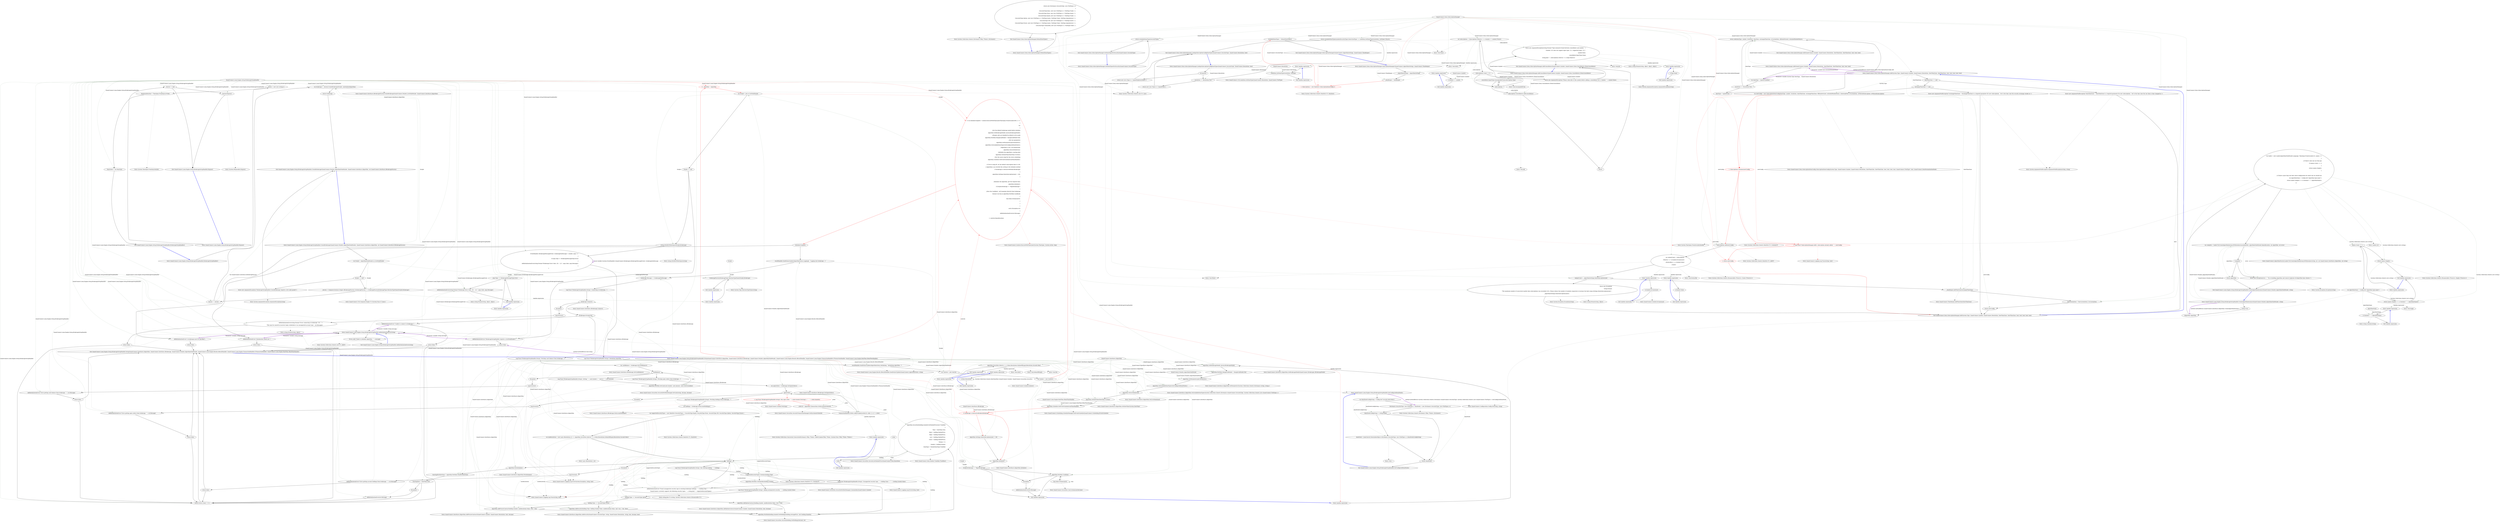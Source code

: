 digraph  {
n214 [label="QuantConnect.Lean.Engine.Setup.BrokerageSetupHandler", span=""];
n215 [label=algorithmName, span=""];
n216 [label=liveJob, span=""];
n217 [label="QuantConnect.Interfaces.IAlgorithm", span=""];
n218 [label="QuantConnect.Packets.AlgorithmNodePacket", span=""];
n219 [label="QuantConnect.Lean.Engine.RealTime.IRealTimeHandler", span=""];
n220 [label="QuantConnect.Interfaces.IBrokerage", span=""];
n221 [label=liveJob, span=""];
n222 [label=order, span=""];
n0 [cluster="QuantConnect.Lean.Engine.Setup.BrokerageSetupHandler.BrokerageSetupHandler()", label="Entry QuantConnect.Lean.Engine.Setup.BrokerageSetupHandler.BrokerageSetupHandler()", span="72-72"];
n1 [cluster="QuantConnect.Lean.Engine.Setup.BrokerageSetupHandler.BrokerageSetupHandler()", label="Errors = new List<string>()", span="74-74"];
n2 [cluster="QuantConnect.Lean.Engine.Setup.BrokerageSetupHandler.BrokerageSetupHandler()", label="MaximumRuntime = TimeSpan.FromDays(10*365)", span="75-75"];
n5 [cluster="System.Collections.Generic.List<T>.List()", label="Entry System.Collections.Generic.List<T>.List()", span="0-0"];
n3 [cluster="QuantConnect.Lean.Engine.Setup.BrokerageSetupHandler.BrokerageSetupHandler()", label="MaxOrders = int.MaxValue", span="76-76"];
n6 [cluster="System.TimeSpan.FromDays(double)", label="Entry System.TimeSpan.FromDays(double)", span="0-0"];
n4 [cluster="QuantConnect.Lean.Engine.Setup.BrokerageSetupHandler.BrokerageSetupHandler()", label="Exit QuantConnect.Lean.Engine.Setup.BrokerageSetupHandler.BrokerageSetupHandler()", span="72-72"];
n7 [cluster="QuantConnect.Lean.Engine.Setup.BrokerageSetupHandler.CreateAlgorithmInstance(QuantConnect.Packets.AlgorithmNodePacket, string)", label="Entry QuantConnect.Lean.Engine.Setup.BrokerageSetupHandler.CreateAlgorithmInstance(QuantConnect.Packets.AlgorithmNodePacket, string)", span="85-85"];
n8 [cluster="QuantConnect.Lean.Engine.Setup.BrokerageSetupHandler.CreateAlgorithmInstance(QuantConnect.Packets.AlgorithmNodePacket, string)", label="string error", span="87-87"];
n10 [cluster="QuantConnect.Lean.Engine.Setup.BrokerageSetupHandler.CreateAlgorithmInstance(QuantConnect.Packets.AlgorithmNodePacket, string)", label="var loader = new Loader(algorithmNodePacket.Language, TimeSpan.FromSeconds(15), names =>\r\n            {\r\n                // if there's only one use that guy\r\n                if (names.Count == 1)\r\n                {\r\n                    return names.Single();\r\n                }\r\n\r\n                // if there's more than one then check configuration for which one we should use\r\n                var algorithmName = Config.Get(''algorithm-type-name'');\r\n                return names.Single(x => x.Contains(''.'' + algorithmName));\r\n            })", span="91-102"];
n11 [cluster="QuantConnect.Lean.Engine.Setup.BrokerageSetupHandler.CreateAlgorithmInstance(QuantConnect.Packets.AlgorithmNodePacket, string)", label="var complete = loader.TryCreateAlgorithmInstanceWithIsolator(assemblyPath, algorithmNodePacket.RamAllocation, out algorithm, out error)", span="104-104"];
n9 [cluster="QuantConnect.Lean.Engine.Setup.BrokerageSetupHandler.CreateAlgorithmInstance(QuantConnect.Packets.AlgorithmNodePacket, string)", label="IAlgorithm algorithm", span="88-88"];
n16 [cluster="Loader.cstr", label="Entry Loader.cstr", span=""];
n17 [cluster="System.TimeSpan.FromSeconds(double)", label="Entry System.TimeSpan.FromSeconds(double)", span="0-0"];
n21 [cluster="lambda expression", label="names.Count == 1", span="94-94"];
n22 [cluster="lambda expression", label="return names.Single();", span="96-96"];
n24 [cluster="lambda expression", label="return names.Single(x => x.Contains(''.'' + algorithmName));", span="101-101"];
n12 [cluster="QuantConnect.Lean.Engine.Setup.BrokerageSetupHandler.CreateAlgorithmInstance(QuantConnect.Packets.AlgorithmNodePacket, string)", label="!complete", span="105-105"];
n18 [cluster="QuantConnect.AlgorithmFactory.Loader.TryCreateAlgorithmInstanceWithIsolator(string, int, out QuantConnect.Interfaces.IAlgorithm, out string)", label="Entry QuantConnect.AlgorithmFactory.Loader.TryCreateAlgorithmInstanceWithIsolator(string, int, out QuantConnect.Interfaces.IAlgorithm, out string)", span="348-348"];
n13 [cluster="QuantConnect.Lean.Engine.Setup.BrokerageSetupHandler.CreateAlgorithmInstance(QuantConnect.Packets.AlgorithmNodePacket, string)", label="throw new Exception(error + '' Try re-building algorithm and remove duplicate QCAlgorithm base classes.'');", span="105-105"];
n14 [cluster="QuantConnect.Lean.Engine.Setup.BrokerageSetupHandler.CreateAlgorithmInstance(QuantConnect.Packets.AlgorithmNodePacket, string)", label="return algorithm;", span="107-107"];
n15 [cluster="QuantConnect.Lean.Engine.Setup.BrokerageSetupHandler.CreateAlgorithmInstance(QuantConnect.Packets.AlgorithmNodePacket, string)", label="Exit QuantConnect.Lean.Engine.Setup.BrokerageSetupHandler.CreateAlgorithmInstance(QuantConnect.Packets.AlgorithmNodePacket, string)", span="85-85"];
n19 [cluster="System.Exception.Exception(string)", label="Entry System.Exception.Exception(string)", span="0-0"];
n20 [cluster="lambda expression", label="Entry lambda expression", span="91-102"];
n23 [cluster="lambda expression", label="var algorithmName = Config.Get(''algorithm-type-name'')", span="100-100"];
n27 [cluster="QuantConnect.Configuration.Config.Get(string, string)", label="Entry QuantConnect.Configuration.Config.Get(string, string)", span="90-90"];
n30 [cluster="lambda expression", label="x.Contains(''.'' + algorithmName)", span="101-101"];
n25 [cluster="lambda expression", label="Exit lambda expression", span="91-102"];
n28 [cluster="Unk.Single", label="Entry Unk.Single", span=""];
n29 [cluster="lambda expression", label="Entry lambda expression", span="101-101"];
n26 [cluster="System.Collections.Generic.IEnumerable<TSource>.Single<TSource>()", label="Entry System.Collections.Generic.IEnumerable<TSource>.Single<TSource>()", span="0-0"];
n31 [cluster="lambda expression", label="Exit lambda expression", span="101-101"];
n32 [cluster="string.Contains(string)", label="Entry string.Contains(string)", span="0-0"];
n33 [cluster="QuantConnect.Lean.Engine.Setup.BrokerageSetupHandler.CreateBrokerage(QuantConnect.Packets.AlgorithmNodePacket, QuantConnect.Interfaces.IAlgorithm, out QuantConnect.Interfaces.IBrokerageFactory)", label="Entry QuantConnect.Lean.Engine.Setup.BrokerageSetupHandler.CreateBrokerage(QuantConnect.Packets.AlgorithmNodePacket, QuantConnect.Interfaces.IAlgorithm, out QuantConnect.Interfaces.IBrokerageFactory)", span="117-117"];
n34 [cluster="QuantConnect.Lean.Engine.Setup.BrokerageSetupHandler.CreateBrokerage(QuantConnect.Packets.AlgorithmNodePacket, QuantConnect.Interfaces.IAlgorithm, out QuantConnect.Interfaces.IBrokerageFactory)", label="var liveJob = algorithmNodePacket as LiveNodePacket", span="119-119"];
n39 [cluster="QuantConnect.Lean.Engine.Setup.BrokerageSetupHandler.CreateBrokerage(QuantConnect.Packets.AlgorithmNodePacket, QuantConnect.Interfaces.IAlgorithm, out QuantConnect.Interfaces.IBrokerageFactory)", label="var brokerage = _factory.CreateBrokerage(liveJob, uninitializedAlgorithm)", span="130-130"];
n35 [cluster="QuantConnect.Lean.Engine.Setup.BrokerageSetupHandler.CreateBrokerage(QuantConnect.Packets.AlgorithmNodePacket, QuantConnect.Interfaces.IAlgorithm, out QuantConnect.Interfaces.IBrokerageFactory)", label="liveJob == null", span="120-120"];
n37 [cluster="QuantConnect.Lean.Engine.Setup.BrokerageSetupHandler.CreateBrokerage(QuantConnect.Packets.AlgorithmNodePacket, QuantConnect.Interfaces.IAlgorithm, out QuantConnect.Interfaces.IBrokerageFactory)", label="_factory = Composer.Instance.Single<IBrokerageFactory>(brokerageFactory => brokerageFactory.BrokerageType.MatchesTypeName(liveJob.Brokerage))", span="126-126"];
n46 [cluster="lambda expression", label="brokerageFactory.BrokerageType.MatchesTypeName(liveJob.Brokerage)", span="126-126"];
n36 [cluster="QuantConnect.Lean.Engine.Setup.BrokerageSetupHandler.CreateBrokerage(QuantConnect.Packets.AlgorithmNodePacket, QuantConnect.Interfaces.IAlgorithm, out QuantConnect.Interfaces.IBrokerageFactory)", label="throw new ArgumentException(''BrokerageSetupHandler.CreateBrokerage requires a live node packet'');", span="122-122"];
n38 [cluster="QuantConnect.Lean.Engine.Setup.BrokerageSetupHandler.CreateBrokerage(QuantConnect.Packets.AlgorithmNodePacket, QuantConnect.Interfaces.IAlgorithm, out QuantConnect.Interfaces.IBrokerageFactory)", label="factory = _factory", span="127-127"];
n43 [cluster="QuantConnect.Util.Composer.Single<T>(System.Func<T, bool>)", label="Entry QuantConnect.Util.Composer.Single<T>(System.Func<T, bool>)", span="60-60"];
n45 [cluster="lambda expression", label="Entry lambda expression", span="126-126"];
n41 [cluster="QuantConnect.Lean.Engine.Setup.BrokerageSetupHandler.CreateBrokerage(QuantConnect.Packets.AlgorithmNodePacket, QuantConnect.Interfaces.IAlgorithm, out QuantConnect.Interfaces.IBrokerageFactory)", label="Exit QuantConnect.Lean.Engine.Setup.BrokerageSetupHandler.CreateBrokerage(QuantConnect.Packets.AlgorithmNodePacket, QuantConnect.Interfaces.IAlgorithm, out QuantConnect.Interfaces.IBrokerageFactory)", span="117-117"];
n40 [cluster="QuantConnect.Lean.Engine.Setup.BrokerageSetupHandler.CreateBrokerage(QuantConnect.Packets.AlgorithmNodePacket, QuantConnect.Interfaces.IAlgorithm, out QuantConnect.Interfaces.IBrokerageFactory)", label="return brokerage;", span="132-132"];
n44 [cluster="QuantConnect.Interfaces.IBrokerageFactory.CreateBrokerage(QuantConnect.Packets.LiveNodePacket, QuantConnect.Interfaces.IAlgorithm)", label="Entry QuantConnect.Interfaces.IBrokerageFactory.CreateBrokerage(QuantConnect.Packets.LiveNodePacket, QuantConnect.Interfaces.IAlgorithm)", span="55-55"];
n42 [cluster="System.ArgumentException.ArgumentException(string)", label="Entry System.ArgumentException.ArgumentException(string)", span="0-0"];
n47 [cluster="lambda expression", label="Exit lambda expression", span="126-126"];
n48 [cluster="System.Type.MatchesTypeName(string)", label="Entry System.Type.MatchesTypeName(string)", span="608-608"];
n49 [cluster="QuantConnect.Lean.Engine.Setup.BrokerageSetupHandler.Setup(QuantConnect.Interfaces.IAlgorithm, QuantConnect.Interfaces.IBrokerage, QuantConnect.Packets.AlgorithmNodePacket, QuantConnect.Lean.Engine.Results.IResultHandler, QuantConnect.Lean.Engine.TransactionHandlers.ITransactionHandler, QuantConnect.Lean.Engine.RealTime.IRealTimeHandler)", label="Entry QuantConnect.Lean.Engine.Setup.BrokerageSetupHandler.Setup(QuantConnect.Interfaces.IAlgorithm, QuantConnect.Interfaces.IBrokerage, QuantConnect.Packets.AlgorithmNodePacket, QuantConnect.Lean.Engine.Results.IResultHandler, QuantConnect.Lean.Engine.TransactionHandlers.ITransactionHandler, QuantConnect.Lean.Engine.RealTime.IRealTimeHandler)", span="145-145"];
n50 [cluster="QuantConnect.Lean.Engine.Setup.BrokerageSetupHandler.Setup(QuantConnect.Interfaces.IAlgorithm, QuantConnect.Interfaces.IBrokerage, QuantConnect.Packets.AlgorithmNodePacket, QuantConnect.Lean.Engine.Results.IResultHandler, QuantConnect.Lean.Engine.TransactionHandlers.ITransactionHandler, QuantConnect.Lean.Engine.RealTime.IRealTimeHandler)", color=red, community=0, label="0: _algorithm = algorithm", span="147-147"];
n51 [cluster="QuantConnect.Lean.Engine.Setup.BrokerageSetupHandler.Setup(QuantConnect.Interfaces.IAlgorithm, QuantConnect.Interfaces.IBrokerage, QuantConnect.Packets.AlgorithmNodePacket, QuantConnect.Lean.Engine.Results.IResultHandler, QuantConnect.Lean.Engine.TransactionHandlers.ITransactionHandler, QuantConnect.Lean.Engine.RealTime.IRealTimeHandler)", label="var liveJob = job as LiveNodePacket", span="150-150"];
n60 [cluster="QuantConnect.Lean.Engine.Setup.BrokerageSetupHandler.Setup(QuantConnect.Interfaces.IAlgorithm, QuantConnect.Interfaces.IBrokerage, QuantConnect.Packets.AlgorithmNodePacket, QuantConnect.Lean.Engine.Results.IResultHandler, QuantConnect.Lean.Engine.TransactionHandlers.ITransactionHandler, QuantConnect.Lean.Engine.RealTime.IRealTimeHandler)", label="resultHandler.SendStatusUpdate(AlgorithmStatus.Initializing, ''Initializing algorithm...'')", span="178-178"];
n61 [cluster="QuantConnect.Lean.Engine.Setup.BrokerageSetupHandler.Setup(QuantConnect.Interfaces.IAlgorithm, QuantConnect.Interfaces.IBrokerage, QuantConnect.Packets.AlgorithmNodePacket, QuantConnect.Lean.Engine.Results.IResultHandler, QuantConnect.Lean.Engine.TransactionHandlers.ITransactionHandler, QuantConnect.Lean.Engine.RealTime.IRealTimeHandler)", label="var controls = job.Controls", span="181-181"];
n63 [cluster="QuantConnect.Lean.Engine.Setup.BrokerageSetupHandler.Setup(QuantConnect.Interfaces.IAlgorithm, QuantConnect.Interfaces.IBrokerage, QuantConnect.Packets.AlgorithmNodePacket, QuantConnect.Lean.Engine.Results.IResultHandler, QuantConnect.Lean.Engine.TransactionHandlers.ITransactionHandler, QuantConnect.Lean.Engine.RealTime.IRealTimeHandler)", color=red, community=0, label="0: var initializeComplete = isolator.ExecuteWithTimeLimit(TimeSpan.FromSeconds(300), () =>\r\n                {\r\n                    try\r\n                    {\r\n                        //Set the default brokerage model before initialize\r\n                        algorithm.SetBrokerageModel(_factory.BrokerageModel);\r\n                        //Margin calls are disabled by default in live mode\r\n                        algorithm.Portfolio.MarginCallModel = MarginCallModel.Null;\r\n                        //Set our parameters\r\n                        algorithm.SetParameters(job.Parameters);\r\n                        algorithm.SetAvailableDataTypes(GetConfiguredDataFeeds());\r\n                        //Algorithm is live, not backtesting:\r\n                        algorithm.SetLiveMode(true);\r\n                        //Initialize the algorithm's starting date\r\n                        algorithm.SetDateTime(DateTime.UtcNow);\r\n                        //Set the source impl for the event scheduling\r\n                        algorithm.Schedule.SetEventSchedule(realTimeHandler);\r\n\r\n                        // If we're using IB, set the default subscription limit to 100,\r\n                        // algorithms can override this setting in the Initialize method\r\n                        if (brokerage is InteractiveBrokersBrokerage)\r\n                        {\r\n                            algorithm.Settings.DataSubscriptionLimit = 100;\r\n                        }\r\n\r\n                        //Initialise the algorithm, get the required data:\r\n                        algorithm.Initialize();\r\n                        if (liveJob.Brokerage != ''PaperBrokerage'')\r\n                        {\r\n                            //Zero the CashBook - we'll populate directly from brokerage\r\n                            foreach (var kvp in algorithm.Portfolio.CashBook)\r\n                            {\r\n                                kvp.Value.SetAmount(0);\r\n                            }\r\n                        }\r\n                    }\r\n                    catch (Exception err)\r\n                    {\r\n                        AddInitializationError(err.Message);\r\n                    }\r\n                }, controls.RamAllocation)", span="183-223"];
n161 [cluster="lambda expression", label="algorithm.SetBrokerageModel(_factory.BrokerageModel)", span="188-188"];
n162 [cluster="lambda expression", label="algorithm.Portfolio.MarginCallModel = MarginCallModel.Null", span="190-190"];
n163 [cluster="lambda expression", label="algorithm.SetParameters(job.Parameters)", span="192-192"];
n164 [cluster="lambda expression", label="algorithm.SetAvailableDataTypes(GetConfiguredDataFeeds())", span="193-193"];
n165 [cluster="lambda expression", label="algorithm.SetLiveMode(true)", span="195-195"];
n166 [cluster="lambda expression", label="algorithm.SetDateTime(DateTime.UtcNow)", span="197-197"];
n167 [cluster="lambda expression", label="algorithm.Schedule.SetEventSchedule(realTimeHandler)", span="199-199"];
n168 [cluster="lambda expression", color=red, community=0, label="0: brokerage is InteractiveBrokersBrokerage", span="203-203"];
n169 [cluster="lambda expression", label="algorithm.Settings.DataSubscriptionLimit = 100", span="205-205"];
n170 [cluster="lambda expression", label="algorithm.Initialize()", span="209-209"];
n172 [cluster="lambda expression", label="algorithm.Portfolio.CashBook", span="213-213"];
n67 [cluster="QuantConnect.Lean.Engine.Setup.BrokerageSetupHandler.Setup(QuantConnect.Interfaces.IAlgorithm, QuantConnect.Interfaces.IBrokerage, QuantConnect.Packets.AlgorithmNodePacket, QuantConnect.Lean.Engine.Results.IResultHandler, QuantConnect.Lean.Engine.TransactionHandlers.ITransactionHandler, QuantConnect.Lean.Engine.RealTime.IRealTimeHandler)", label="resultHandler.SendStatusUpdate(AlgorithmStatus.LoggingIn, ''Logging into brokerage...'')", span="232-232"];
n68 [cluster="QuantConnect.Lean.Engine.Setup.BrokerageSetupHandler.Setup(QuantConnect.Interfaces.IAlgorithm, QuantConnect.Interfaces.IBrokerage, QuantConnect.Packets.AlgorithmNodePacket, QuantConnect.Lean.Engine.Results.IResultHandler, QuantConnect.Lean.Engine.TransactionHandlers.ITransactionHandler, QuantConnect.Lean.Engine.RealTime.IRealTimeHandler)", label="brokerage.Message += brokerageOnMessage", span="234-234"];
n70 [cluster="QuantConnect.Lean.Engine.Setup.BrokerageSetupHandler.Setup(QuantConnect.Interfaces.IAlgorithm, QuantConnect.Interfaces.IBrokerage, QuantConnect.Packets.AlgorithmNodePacket, QuantConnect.Lean.Engine.Results.IResultHandler, QuantConnect.Lean.Engine.TransactionHandlers.ITransactionHandler, QuantConnect.Lean.Engine.RealTime.IRealTimeHandler)", label="brokerage.Connect()", span="240-240"];
n75 [cluster="QuantConnect.Lean.Engine.Setup.BrokerageSetupHandler.Setup(QuantConnect.Interfaces.IAlgorithm, QuantConnect.Interfaces.IBrokerage, QuantConnect.Packets.AlgorithmNodePacket, QuantConnect.Lean.Engine.Results.IResultHandler, QuantConnect.Lean.Engine.TransactionHandlers.ITransactionHandler, QuantConnect.Lean.Engine.RealTime.IRealTimeHandler)", label="!brokerage.IsConnected", span="250-250"];
n79 [cluster="QuantConnect.Lean.Engine.Setup.BrokerageSetupHandler.Setup(QuantConnect.Interfaces.IAlgorithm, QuantConnect.Interfaces.IBrokerage, QuantConnect.Packets.AlgorithmNodePacket, QuantConnect.Lean.Engine.Results.IResultHandler, QuantConnect.Lean.Engine.TransactionHandlers.ITransactionHandler, QuantConnect.Lean.Engine.RealTime.IRealTimeHandler)", label="var cashBalance = brokerage.GetCashBalance()", span="261-261"];
n82 [cluster="QuantConnect.Lean.Engine.Setup.BrokerageSetupHandler.Setup(QuantConnect.Interfaces.IAlgorithm, QuantConnect.Interfaces.IBrokerage, QuantConnect.Packets.AlgorithmNodePacket, QuantConnect.Lean.Engine.Results.IResultHandler, QuantConnect.Lean.Engine.TransactionHandlers.ITransactionHandler, QuantConnect.Lean.Engine.RealTime.IRealTimeHandler)", label="algorithm.Portfolio.SetCash(cash.Symbol, cash.Amount, cash.ConversionRate)", span="265-265"];
n88 [cluster="QuantConnect.Lean.Engine.Setup.BrokerageSetupHandler.Setup(QuantConnect.Interfaces.IAlgorithm, QuantConnect.Interfaces.IBrokerage, QuantConnect.Packets.AlgorithmNodePacket, QuantConnect.Lean.Engine.Results.IResultHandler, QuantConnect.Lean.Engine.TransactionHandlers.ITransactionHandler, QuantConnect.Lean.Engine.RealTime.IRealTimeHandler)", label="var openOrders = brokerage.GetOpenOrders()", span="279-279"];
n91 [cluster="QuantConnect.Lean.Engine.Setup.BrokerageSetupHandler.Setup(QuantConnect.Interfaces.IAlgorithm, QuantConnect.Interfaces.IBrokerage, QuantConnect.Packets.AlgorithmNodePacket, QuantConnect.Lean.Engine.Results.IResultHandler, QuantConnect.Lean.Engine.TransactionHandlers.ITransactionHandler, QuantConnect.Lean.Engine.RealTime.IRealTimeHandler)", label="order.Id = algorithm.Transactions.GetIncrementOrderId()", span="284-284"];
n92 [cluster="QuantConnect.Lean.Engine.Setup.BrokerageSetupHandler.Setup(QuantConnect.Interfaces.IAlgorithm, QuantConnect.Interfaces.IBrokerage, QuantConnect.Packets.AlgorithmNodePacket, QuantConnect.Lean.Engine.Results.IResultHandler, QuantConnect.Lean.Engine.TransactionHandlers.ITransactionHandler, QuantConnect.Lean.Engine.RealTime.IRealTimeHandler)", label="transactionHandler.Orders.AddOrUpdate(order.Id, order, (i, o) => order)", span="285-285"];
n98 [cluster="QuantConnect.Lean.Engine.Setup.BrokerageSetupHandler.Setup(QuantConnect.Interfaces.IAlgorithm, QuantConnect.Interfaces.IBrokerage, QuantConnect.Packets.AlgorithmNodePacket, QuantConnect.Lean.Engine.Results.IResultHandler, QuantConnect.Lean.Engine.TransactionHandlers.ITransactionHandler, QuantConnect.Lean.Engine.RealTime.IRealTimeHandler)", label="var holdings = brokerage.GetAccountHoldings()", span="299-299"];
n100 [cluster="QuantConnect.Lean.Engine.Setup.BrokerageSetupHandler.Setup(QuantConnect.Interfaces.IAlgorithm, QuantConnect.Interfaces.IBrokerage, QuantConnect.Packets.AlgorithmNodePacket, QuantConnect.Lean.Engine.Results.IResultHandler, QuantConnect.Lean.Engine.TransactionHandlers.ITransactionHandler, QuantConnect.Lean.Engine.RealTime.IRealTimeHandler)", label="var minResolution = new Lazy<Resolution>(() => algorithm.Securities.Select(x => x.Value.Resolution).DefaultIfEmpty(Resolution.Second).Min())", span="301-301"];
n190 [cluster="lambda expression", label="algorithm.Securities.Select(x => x.Value.Resolution).DefaultIfEmpty(Resolution.Second).Min()", span="301-301"];
n106 [cluster="QuantConnect.Lean.Engine.Setup.BrokerageSetupHandler.Setup(QuantConnect.Interfaces.IAlgorithm, QuantConnect.Interfaces.IBrokerage, QuantConnect.Packets.AlgorithmNodePacket, QuantConnect.Lean.Engine.Results.IResultHandler, QuantConnect.Lean.Engine.TransactionHandlers.ITransactionHandler, QuantConnect.Lean.Engine.RealTime.IRealTimeHandler)", label="!algorithm.Portfolio.ContainsKey(holding.Symbol)", span="317-317"];
n109 [cluster="QuantConnect.Lean.Engine.Setup.BrokerageSetupHandler.Setup(QuantConnect.Interfaces.IAlgorithm, QuantConnect.Interfaces.IBrokerage, QuantConnect.Packets.AlgorithmNodePacket, QuantConnect.Lean.Engine.Results.IResultHandler, QuantConnect.Lean.Engine.TransactionHandlers.ITransactionHandler, QuantConnect.Lean.Engine.RealTime.IRealTimeHandler)", label="algorithm.AddOptionContract(holding.Symbol, minResolution.Value, true, 1.0m)", span="324-324"];
n111 [cluster="QuantConnect.Lean.Engine.Setup.BrokerageSetupHandler.Setup(QuantConnect.Interfaces.IAlgorithm, QuantConnect.Interfaces.IBrokerage, QuantConnect.Packets.AlgorithmNodePacket, QuantConnect.Lean.Engine.Results.IResultHandler, QuantConnect.Lean.Engine.TransactionHandlers.ITransactionHandler, QuantConnect.Lean.Engine.RealTime.IRealTimeHandler)", label="algorithm.AddFutureContract(holding.Symbol, minResolution.Value, true, 1.0m)", span="329-329"];
n112 [cluster="QuantConnect.Lean.Engine.Setup.BrokerageSetupHandler.Setup(QuantConnect.Interfaces.IAlgorithm, QuantConnect.Interfaces.IBrokerage, QuantConnect.Packets.AlgorithmNodePacket, QuantConnect.Lean.Engine.Results.IResultHandler, QuantConnect.Lean.Engine.TransactionHandlers.ITransactionHandler, QuantConnect.Lean.Engine.RealTime.IRealTimeHandler)", label="algorithm.AddSecurity(holding.Type, holding.Symbol.Value, minResolution.Value, null, true, 1.0m, false)", span="334-334"];
n113 [cluster="QuantConnect.Lean.Engine.Setup.BrokerageSetupHandler.Setup(QuantConnect.Interfaces.IAlgorithm, QuantConnect.Interfaces.IBrokerage, QuantConnect.Packets.AlgorithmNodePacket, QuantConnect.Lean.Engine.Results.IResultHandler, QuantConnect.Lean.Engine.TransactionHandlers.ITransactionHandler, QuantConnect.Lean.Engine.RealTime.IRealTimeHandler)", label="algorithm.Portfolio[holding.Symbol].SetHoldings(holding.AveragePrice, (int) holding.Quantity)", span="338-338"];
n114 [cluster="QuantConnect.Lean.Engine.Setup.BrokerageSetupHandler.Setup(QuantConnect.Interfaces.IAlgorithm, QuantConnect.Interfaces.IBrokerage, QuantConnect.Packets.AlgorithmNodePacket, QuantConnect.Lean.Engine.Results.IResultHandler, QuantConnect.Lean.Engine.TransactionHandlers.ITransactionHandler, QuantConnect.Lean.Engine.RealTime.IRealTimeHandler)", label="algorithm.Securities[holding.Symbol].SetMarketPrice(new TradeBar\r\n                        {\r\n                            Time = DateTime.Now,\r\n                            Open = holding.MarketPrice,\r\n                            High = holding.MarketPrice,\r\n                            Low = holding.MarketPrice,\r\n                            Close = holding.MarketPrice,\r\n                            Volume = 0,\r\n                            Symbol = holding.Symbol,\r\n                            DataType = MarketDataType.TradeBar\r\n                        })", span="339-349"];
n119 [cluster="QuantConnect.Lean.Engine.Setup.BrokerageSetupHandler.Setup(QuantConnect.Interfaces.IAlgorithm, QuantConnect.Interfaces.IBrokerage, QuantConnect.Packets.AlgorithmNodePacket, QuantConnect.Lean.Engine.Results.IResultHandler, QuantConnect.Lean.Engine.TransactionHandlers.ITransactionHandler, QuantConnect.Lean.Engine.RealTime.IRealTimeHandler)", label="algorithm.PostInitialize()", span="359-359"];
n120 [cluster="QuantConnect.Lean.Engine.Setup.BrokerageSetupHandler.Setup(QuantConnect.Interfaces.IAlgorithm, QuantConnect.Interfaces.IBrokerage, QuantConnect.Packets.AlgorithmNodePacket, QuantConnect.Lean.Engine.Results.IResultHandler, QuantConnect.Lean.Engine.TransactionHandlers.ITransactionHandler, QuantConnect.Lean.Engine.RealTime.IRealTimeHandler)", label="StartingPortfolioValue = algorithm.Portfolio.TotalPortfolioValue", span="362-362"];
n52 [cluster="QuantConnect.Lean.Engine.Setup.BrokerageSetupHandler.Setup(QuantConnect.Interfaces.IAlgorithm, QuantConnect.Interfaces.IBrokerage, QuantConnect.Packets.AlgorithmNodePacket, QuantConnect.Lean.Engine.Results.IResultHandler, QuantConnect.Lean.Engine.TransactionHandlers.ITransactionHandler, QuantConnect.Lean.Engine.RealTime.IRealTimeHandler)", label="liveJob == null", span="151-151"];
n55 [cluster="QuantConnect.Lean.Engine.Setup.BrokerageSetupHandler.Setup(QuantConnect.Interfaces.IAlgorithm, QuantConnect.Interfaces.IBrokerage, QuantConnect.Packets.AlgorithmNodePacket, QuantConnect.Lean.Engine.Results.IResultHandler, QuantConnect.Lean.Engine.TransactionHandlers.ITransactionHandler, QuantConnect.Lean.Engine.RealTime.IRealTimeHandler)", label="string.IsNullOrWhiteSpace(liveJob.Brokerage)", span="158-158"];
n171 [cluster="lambda expression", label="liveJob.Brokerage != ''PaperBrokerage''", span="210-210"];
n53 [cluster="QuantConnect.Lean.Engine.Setup.BrokerageSetupHandler.Setup(QuantConnect.Interfaces.IAlgorithm, QuantConnect.Interfaces.IBrokerage, QuantConnect.Packets.AlgorithmNodePacket, QuantConnect.Lean.Engine.Results.IResultHandler, QuantConnect.Lean.Engine.TransactionHandlers.ITransactionHandler, QuantConnect.Lean.Engine.RealTime.IRealTimeHandler)", label="AddInitializationError(''BrokerageSetupHandler requires a LiveNodePacket'')", span="153-153"];
n54 [cluster="QuantConnect.Lean.Engine.Setup.BrokerageSetupHandler.Setup(QuantConnect.Interfaces.IAlgorithm, QuantConnect.Interfaces.IBrokerage, QuantConnect.Packets.AlgorithmNodePacket, QuantConnect.Lean.Engine.Results.IResultHandler, QuantConnect.Lean.Engine.TransactionHandlers.ITransactionHandler, QuantConnect.Lean.Engine.RealTime.IRealTimeHandler)", label="return false;", span="154-154"];
n126 [cluster="QuantConnect.Lean.Engine.Setup.BrokerageSetupHandler.AddInitializationError(string)", label="Entry QuantConnect.Lean.Engine.Setup.BrokerageSetupHandler.AddInitializationError(string)", span="402-402"];
n56 [cluster="QuantConnect.Lean.Engine.Setup.BrokerageSetupHandler.Setup(QuantConnect.Interfaces.IAlgorithm, QuantConnect.Interfaces.IBrokerage, QuantConnect.Packets.AlgorithmNodePacket, QuantConnect.Lean.Engine.Results.IResultHandler, QuantConnect.Lean.Engine.TransactionHandlers.ITransactionHandler, QuantConnect.Lean.Engine.RealTime.IRealTimeHandler)", label="AddInitializationError(''A brokerage must be specified'')", span="160-160"];
n58 [cluster="QuantConnect.Lean.Engine.Setup.BrokerageSetupHandler.Setup(QuantConnect.Interfaces.IAlgorithm, QuantConnect.Interfaces.IBrokerage, QuantConnect.Packets.AlgorithmNodePacket, QuantConnect.Lean.Engine.Results.IResultHandler, QuantConnect.Lean.Engine.TransactionHandlers.ITransactionHandler, QuantConnect.Lean.Engine.RealTime.IRealTimeHandler)", label="EventHandler<BrokerageMessageEvent> brokerageOnMessage = (sender, args) =>\r\n            {\r\n                if (args.Type == BrokerageMessageType.Error)\r\n                {\r\n                    AddInitializationError(string.Format(''Brokerage Error Code: {0} - {1}'', args.Code, args.Message));\r\n                }\r\n            }", span="166-172"];
n127 [cluster="string.IsNullOrWhiteSpace(string)", label="Entry string.IsNullOrWhiteSpace(string)", span="0-0"];
n57 [cluster="QuantConnect.Lean.Engine.Setup.BrokerageSetupHandler.Setup(QuantConnect.Interfaces.IAlgorithm, QuantConnect.Interfaces.IBrokerage, QuantConnect.Packets.AlgorithmNodePacket, QuantConnect.Lean.Engine.Results.IResultHandler, QuantConnect.Lean.Engine.TransactionHandlers.ITransactionHandler, QuantConnect.Lean.Engine.RealTime.IRealTimeHandler)", label="return false;", span="161-161"];
n59 [cluster="QuantConnect.Lean.Engine.Setup.BrokerageSetupHandler.Setup(QuantConnect.Interfaces.IAlgorithm, QuantConnect.Interfaces.IBrokerage, QuantConnect.Packets.AlgorithmNodePacket, QuantConnect.Lean.Engine.Results.IResultHandler, QuantConnect.Lean.Engine.TransactionHandlers.ITransactionHandler, QuantConnect.Lean.Engine.RealTime.IRealTimeHandler)", label="Log.Trace(''BrokerageSetupHandler.Setup(): Initializing algorithm...'')", span="176-176"];
n156 [cluster="lambda expression", label="args.Type == BrokerageMessageType.Error", span="168-168"];
n157 [cluster="lambda expression", label="AddInitializationError(string.Format(''Brokerage Error Code: {0} - {1}'', args.Code, args.Message))", span="170-170"];
n128 [cluster="QuantConnect.Logging.Log.Trace(string, bool)", label="Entry QuantConnect.Logging.Log.Trace(string, bool)", span="106-106"];
n129 [cluster="QuantConnect.Lean.Engine.Results.IResultHandler.SendStatusUpdate(QuantConnect.AlgorithmStatus, string)", label="Entry QuantConnect.Lean.Engine.Results.IResultHandler.SendStatusUpdate(QuantConnect.AlgorithmStatus, string)", span="219-219"];
n62 [cluster="QuantConnect.Lean.Engine.Setup.BrokerageSetupHandler.Setup(QuantConnect.Interfaces.IAlgorithm, QuantConnect.Interfaces.IBrokerage, QuantConnect.Packets.AlgorithmNodePacket, QuantConnect.Lean.Engine.Results.IResultHandler, QuantConnect.Lean.Engine.TransactionHandlers.ITransactionHandler, QuantConnect.Lean.Engine.RealTime.IRealTimeHandler)", label="var isolator = new Isolator()", span="182-182"];
n130 [cluster="QuantConnect.Isolator.Isolator()", label="Entry QuantConnect.Isolator.Isolator()", span="55-55"];
n64 [cluster="QuantConnect.Lean.Engine.Setup.BrokerageSetupHandler.Setup(QuantConnect.Interfaces.IAlgorithm, QuantConnect.Interfaces.IBrokerage, QuantConnect.Packets.AlgorithmNodePacket, QuantConnect.Lean.Engine.Results.IResultHandler, QuantConnect.Lean.Engine.TransactionHandlers.ITransactionHandler, QuantConnect.Lean.Engine.RealTime.IRealTimeHandler)", label="!initializeComplete", span="225-225"];
n131 [cluster="QuantConnect.Isolator.ExecuteWithTimeLimit(System.TimeSpan, System.Action, long)", label="Entry QuantConnect.Isolator.ExecuteWithTimeLimit(System.TimeSpan, System.Action, long)", span="145-145"];
n160 [cluster="lambda expression", label="Entry lambda expression", span="183-223"];
n65 [cluster="QuantConnect.Lean.Engine.Setup.BrokerageSetupHandler.Setup(QuantConnect.Interfaces.IAlgorithm, QuantConnect.Interfaces.IBrokerage, QuantConnect.Packets.AlgorithmNodePacket, QuantConnect.Lean.Engine.Results.IResultHandler, QuantConnect.Lean.Engine.TransactionHandlers.ITransactionHandler, QuantConnect.Lean.Engine.RealTime.IRealTimeHandler)", label="AddInitializationError(''Initialization timed out.'')", span="227-227"];
n66 [cluster="QuantConnect.Lean.Engine.Setup.BrokerageSetupHandler.Setup(QuantConnect.Interfaces.IAlgorithm, QuantConnect.Interfaces.IBrokerage, QuantConnect.Packets.AlgorithmNodePacket, QuantConnect.Lean.Engine.Results.IResultHandler, QuantConnect.Lean.Engine.TransactionHandlers.ITransactionHandler, QuantConnect.Lean.Engine.RealTime.IRealTimeHandler)", label="return false;", span="228-228"];
n69 [cluster="QuantConnect.Lean.Engine.Setup.BrokerageSetupHandler.Setup(QuantConnect.Interfaces.IAlgorithm, QuantConnect.Interfaces.IBrokerage, QuantConnect.Packets.AlgorithmNodePacket, QuantConnect.Lean.Engine.Results.IResultHandler, QuantConnect.Lean.Engine.TransactionHandlers.ITransactionHandler, QuantConnect.Lean.Engine.RealTime.IRealTimeHandler)", label="Log.Trace(''BrokerageSetupHandler.Setup(): Connecting to brokerage...'')", span="236-236"];
n71 [cluster="QuantConnect.Lean.Engine.Setup.BrokerageSetupHandler.Setup(QuantConnect.Interfaces.IAlgorithm, QuantConnect.Interfaces.IBrokerage, QuantConnect.Packets.AlgorithmNodePacket, QuantConnect.Lean.Engine.Results.IResultHandler, QuantConnect.Lean.Engine.TransactionHandlers.ITransactionHandler, QuantConnect.Lean.Engine.RealTime.IRealTimeHandler)", label=Exception, span="242-242"];
n132 [cluster="QuantConnect.Interfaces.IBrokerage.Connect()", label="Entry QuantConnect.Interfaces.IBrokerage.Connect()", span="103-103"];
n72 [cluster="QuantConnect.Lean.Engine.Setup.BrokerageSetupHandler.Setup(QuantConnect.Interfaces.IAlgorithm, QuantConnect.Interfaces.IBrokerage, QuantConnect.Packets.AlgorithmNodePacket, QuantConnect.Lean.Engine.Results.IResultHandler, QuantConnect.Lean.Engine.TransactionHandlers.ITransactionHandler, QuantConnect.Lean.Engine.RealTime.IRealTimeHandler)", label="Log.Error(err)", span="244-244"];
n73 [cluster="QuantConnect.Lean.Engine.Setup.BrokerageSetupHandler.Setup(QuantConnect.Interfaces.IAlgorithm, QuantConnect.Interfaces.IBrokerage, QuantConnect.Packets.AlgorithmNodePacket, QuantConnect.Lean.Engine.Results.IResultHandler, QuantConnect.Lean.Engine.TransactionHandlers.ITransactionHandler, QuantConnect.Lean.Engine.RealTime.IRealTimeHandler)", label="AddInitializationError(string.Format(''Error connecting to brokerage: {0}. '' +\r\n                        ''This may be caused by incorrect login credentials or an unsupported account type.'', err.Message))", span="245-246"];
n133 [cluster="QuantConnect.Logging.Log.Error(System.Exception, string, bool)", label="Entry QuantConnect.Logging.Log.Error(System.Exception, string, bool)", span="98-98"];
n74 [cluster="QuantConnect.Lean.Engine.Setup.BrokerageSetupHandler.Setup(QuantConnect.Interfaces.IAlgorithm, QuantConnect.Interfaces.IBrokerage, QuantConnect.Packets.AlgorithmNodePacket, QuantConnect.Lean.Engine.Results.IResultHandler, QuantConnect.Lean.Engine.TransactionHandlers.ITransactionHandler, QuantConnect.Lean.Engine.RealTime.IRealTimeHandler)", label="return false;", span="247-247"];
n134 [cluster="string.Format(string, object)", label="Entry string.Format(string, object)", span="0-0"];
n76 [cluster="QuantConnect.Lean.Engine.Setup.BrokerageSetupHandler.Setup(QuantConnect.Interfaces.IAlgorithm, QuantConnect.Interfaces.IBrokerage, QuantConnect.Packets.AlgorithmNodePacket, QuantConnect.Lean.Engine.Results.IResultHandler, QuantConnect.Lean.Engine.TransactionHandlers.ITransactionHandler, QuantConnect.Lean.Engine.RealTime.IRealTimeHandler)", label="AddInitializationError(''Unable to connect to brokerage.'')", span="253-253"];
n78 [cluster="QuantConnect.Lean.Engine.Setup.BrokerageSetupHandler.Setup(QuantConnect.Interfaces.IAlgorithm, QuantConnect.Interfaces.IBrokerage, QuantConnect.Packets.AlgorithmNodePacket, QuantConnect.Lean.Engine.Results.IResultHandler, QuantConnect.Lean.Engine.TransactionHandlers.ITransactionHandler, QuantConnect.Lean.Engine.RealTime.IRealTimeHandler)", label="Log.Trace(''BrokerageSetupHandler.Setup(): Fetching cash balance from brokerage...'')", span="257-257"];
n77 [cluster="QuantConnect.Lean.Engine.Setup.BrokerageSetupHandler.Setup(QuantConnect.Interfaces.IAlgorithm, QuantConnect.Interfaces.IBrokerage, QuantConnect.Packets.AlgorithmNodePacket, QuantConnect.Lean.Engine.Results.IResultHandler, QuantConnect.Lean.Engine.TransactionHandlers.ITransactionHandler, QuantConnect.Lean.Engine.RealTime.IRealTimeHandler)", label="return false;", span="254-254"];
n80 [cluster="QuantConnect.Lean.Engine.Setup.BrokerageSetupHandler.Setup(QuantConnect.Interfaces.IAlgorithm, QuantConnect.Interfaces.IBrokerage, QuantConnect.Packets.AlgorithmNodePacket, QuantConnect.Lean.Engine.Results.IResultHandler, QuantConnect.Lean.Engine.TransactionHandlers.ITransactionHandler, QuantConnect.Lean.Engine.RealTime.IRealTimeHandler)", label=cashBalance, span="262-262"];
n135 [cluster="QuantConnect.Interfaces.IBrokerage.GetCashBalance()", label="Entry QuantConnect.Interfaces.IBrokerage.GetCashBalance()", span="77-77"];
n81 [cluster="QuantConnect.Lean.Engine.Setup.BrokerageSetupHandler.Setup(QuantConnect.Interfaces.IAlgorithm, QuantConnect.Interfaces.IBrokerage, QuantConnect.Packets.AlgorithmNodePacket, QuantConnect.Lean.Engine.Results.IResultHandler, QuantConnect.Lean.Engine.TransactionHandlers.ITransactionHandler, QuantConnect.Lean.Engine.RealTime.IRealTimeHandler)", label="Log.Trace(''BrokerageSetupHandler.Setup(): Setting '' + cash.Symbol + '' cash to '' + cash.Amount)", span="264-264"];
n83 [cluster="QuantConnect.Lean.Engine.Setup.BrokerageSetupHandler.Setup(QuantConnect.Interfaces.IAlgorithm, QuantConnect.Interfaces.IBrokerage, QuantConnect.Packets.AlgorithmNodePacket, QuantConnect.Lean.Engine.Results.IResultHandler, QuantConnect.Lean.Engine.TransactionHandlers.ITransactionHandler, QuantConnect.Lean.Engine.RealTime.IRealTimeHandler)", label=Exception, span="268-268"];
n87 [cluster="QuantConnect.Lean.Engine.Setup.BrokerageSetupHandler.Setup(QuantConnect.Interfaces.IAlgorithm, QuantConnect.Interfaces.IBrokerage, QuantConnect.Packets.AlgorithmNodePacket, QuantConnect.Lean.Engine.Results.IResultHandler, QuantConnect.Lean.Engine.TransactionHandlers.ITransactionHandler, QuantConnect.Lean.Engine.RealTime.IRealTimeHandler)", label="Log.Trace(''BrokerageSetupHandler.Setup(): Fetching open orders from brokerage...'')", span="275-275"];
n136 [cluster="QuantConnect.Securities.SecurityPortfolioManager.SetCash(string, decimal, decimal)", label="Entry QuantConnect.Securities.SecurityPortfolioManager.SetCash(string, decimal, decimal)", span="483-483"];
n84 [cluster="QuantConnect.Lean.Engine.Setup.BrokerageSetupHandler.Setup(QuantConnect.Interfaces.IAlgorithm, QuantConnect.Interfaces.IBrokerage, QuantConnect.Packets.AlgorithmNodePacket, QuantConnect.Lean.Engine.Results.IResultHandler, QuantConnect.Lean.Engine.TransactionHandlers.ITransactionHandler, QuantConnect.Lean.Engine.RealTime.IRealTimeHandler)", label="Log.Error(err)", span="270-270"];
n85 [cluster="QuantConnect.Lean.Engine.Setup.BrokerageSetupHandler.Setup(QuantConnect.Interfaces.IAlgorithm, QuantConnect.Interfaces.IBrokerage, QuantConnect.Packets.AlgorithmNodePacket, QuantConnect.Lean.Engine.Results.IResultHandler, QuantConnect.Lean.Engine.TransactionHandlers.ITransactionHandler, QuantConnect.Lean.Engine.RealTime.IRealTimeHandler)", label="AddInitializationError(''Error getting cash balance from brokerage: '' + err.Message)", span="271-271"];
n86 [cluster="QuantConnect.Lean.Engine.Setup.BrokerageSetupHandler.Setup(QuantConnect.Interfaces.IAlgorithm, QuantConnect.Interfaces.IBrokerage, QuantConnect.Packets.AlgorithmNodePacket, QuantConnect.Lean.Engine.Results.IResultHandler, QuantConnect.Lean.Engine.TransactionHandlers.ITransactionHandler, QuantConnect.Lean.Engine.RealTime.IRealTimeHandler)", label="return false;", span="272-272"];
n89 [cluster="QuantConnect.Lean.Engine.Setup.BrokerageSetupHandler.Setup(QuantConnect.Interfaces.IAlgorithm, QuantConnect.Interfaces.IBrokerage, QuantConnect.Packets.AlgorithmNodePacket, QuantConnect.Lean.Engine.Results.IResultHandler, QuantConnect.Lean.Engine.TransactionHandlers.ITransactionHandler, QuantConnect.Lean.Engine.RealTime.IRealTimeHandler)", label=openOrders, span="280-280"];
n137 [cluster="QuantConnect.Interfaces.IBrokerage.GetOpenOrders()", label="Entry QuantConnect.Interfaces.IBrokerage.GetOpenOrders()", span="65-65"];
n90 [cluster="QuantConnect.Lean.Engine.Setup.BrokerageSetupHandler.Setup(QuantConnect.Interfaces.IAlgorithm, QuantConnect.Interfaces.IBrokerage, QuantConnect.Packets.AlgorithmNodePacket, QuantConnect.Lean.Engine.Results.IResultHandler, QuantConnect.Lean.Engine.TransactionHandlers.ITransactionHandler, QuantConnect.Lean.Engine.RealTime.IRealTimeHandler)", color=red, community=0, label="1: Log.Trace(''BrokerageSetupHandler.Setup(): Has open order: '' + order.Symbol.ToString() + '' - '' + order.Quantity)", span="283-283"];
n93 [cluster="QuantConnect.Lean.Engine.Setup.BrokerageSetupHandler.Setup(QuantConnect.Interfaces.IAlgorithm, QuantConnect.Interfaces.IBrokerage, QuantConnect.Packets.AlgorithmNodePacket, QuantConnect.Lean.Engine.Results.IResultHandler, QuantConnect.Lean.Engine.TransactionHandlers.ITransactionHandler, QuantConnect.Lean.Engine.RealTime.IRealTimeHandler)", label=Exception, span="288-288"];
n97 [cluster="QuantConnect.Lean.Engine.Setup.BrokerageSetupHandler.Setup(QuantConnect.Interfaces.IAlgorithm, QuantConnect.Interfaces.IBrokerage, QuantConnect.Packets.AlgorithmNodePacket, QuantConnect.Lean.Engine.Results.IResultHandler, QuantConnect.Lean.Engine.TransactionHandlers.ITransactionHandler, QuantConnect.Lean.Engine.RealTime.IRealTimeHandler)", label="Log.Trace(''BrokerageSetupHandler.Setup(): Fetching holdings from brokerage...'')", span="295-295"];
n187 [cluster="lambda expression", label=order, span="285-285"];
n138 [cluster="QuantConnect.Symbol.ToString()", label="Entry QuantConnect.Symbol.ToString()", span="350-350"];
n139 [cluster="QuantConnect.Securities.SecurityTransactionManager.GetIncrementOrderId()", label="Entry QuantConnect.Securities.SecurityTransactionManager.GetIncrementOrderId()", span="365-365"];
n140 [cluster="System.Collections.Concurrent.ConcurrentDictionary<TKey, TValue>.AddOrUpdate(TKey, TValue, System.Func<TKey, TValue, TValue>)", label="Entry System.Collections.Concurrent.ConcurrentDictionary<TKey, TValue>.AddOrUpdate(TKey, TValue, System.Func<TKey, TValue, TValue>)", span="0-0"];
n186 [cluster="lambda expression", label="Entry lambda expression", span="285-285"];
n94 [cluster="QuantConnect.Lean.Engine.Setup.BrokerageSetupHandler.Setup(QuantConnect.Interfaces.IAlgorithm, QuantConnect.Interfaces.IBrokerage, QuantConnect.Packets.AlgorithmNodePacket, QuantConnect.Lean.Engine.Results.IResultHandler, QuantConnect.Lean.Engine.TransactionHandlers.ITransactionHandler, QuantConnect.Lean.Engine.RealTime.IRealTimeHandler)", label="Log.Error(err)", span="290-290"];
n95 [cluster="QuantConnect.Lean.Engine.Setup.BrokerageSetupHandler.Setup(QuantConnect.Interfaces.IAlgorithm, QuantConnect.Interfaces.IBrokerage, QuantConnect.Packets.AlgorithmNodePacket, QuantConnect.Lean.Engine.Results.IResultHandler, QuantConnect.Lean.Engine.TransactionHandlers.ITransactionHandler, QuantConnect.Lean.Engine.RealTime.IRealTimeHandler)", label="AddInitializationError(''Error getting open orders from brokerage: '' + err.Message)", span="291-291"];
n96 [cluster="QuantConnect.Lean.Engine.Setup.BrokerageSetupHandler.Setup(QuantConnect.Interfaces.IAlgorithm, QuantConnect.Interfaces.IBrokerage, QuantConnect.Packets.AlgorithmNodePacket, QuantConnect.Lean.Engine.Results.IResultHandler, QuantConnect.Lean.Engine.TransactionHandlers.ITransactionHandler, QuantConnect.Lean.Engine.RealTime.IRealTimeHandler)", label="return false;", span="292-292"];
n99 [cluster="QuantConnect.Lean.Engine.Setup.BrokerageSetupHandler.Setup(QuantConnect.Interfaces.IAlgorithm, QuantConnect.Interfaces.IBrokerage, QuantConnect.Packets.AlgorithmNodePacket, QuantConnect.Lean.Engine.Results.IResultHandler, QuantConnect.Lean.Engine.TransactionHandlers.ITransactionHandler, QuantConnect.Lean.Engine.RealTime.IRealTimeHandler)", label="var supportedSecurityTypes = new HashSet<SecurityType> { SecurityType.Equity, SecurityType.Forex, SecurityType.Cfd, SecurityType.Option, SecurityType.Future }", span="300-300"];
n141 [cluster="QuantConnect.Interfaces.IBrokerage.GetAccountHoldings()", label="Entry QuantConnect.Interfaces.IBrokerage.GetAccountHoldings()", span="71-71"];
n101 [cluster="QuantConnect.Lean.Engine.Setup.BrokerageSetupHandler.Setup(QuantConnect.Interfaces.IAlgorithm, QuantConnect.Interfaces.IBrokerage, QuantConnect.Packets.AlgorithmNodePacket, QuantConnect.Lean.Engine.Results.IResultHandler, QuantConnect.Lean.Engine.TransactionHandlers.ITransactionHandler, QuantConnect.Lean.Engine.RealTime.IRealTimeHandler)", label=holdings, span="302-302"];
n142 [cluster="System.Collections.Generic.HashSet<T>.HashSet()", label="Entry System.Collections.Generic.HashSet<T>.HashSet()", span="0-0"];
n103 [cluster="QuantConnect.Lean.Engine.Setup.BrokerageSetupHandler.Setup(QuantConnect.Interfaces.IAlgorithm, QuantConnect.Interfaces.IBrokerage, QuantConnect.Packets.AlgorithmNodePacket, QuantConnect.Lean.Engine.Results.IResultHandler, QuantConnect.Lean.Engine.TransactionHandlers.ITransactionHandler, QuantConnect.Lean.Engine.RealTime.IRealTimeHandler)", label="!supportedSecurityTypes.Contains(holding.Type)", span="307-307"];
n105 [cluster="QuantConnect.Lean.Engine.Setup.BrokerageSetupHandler.Setup(QuantConnect.Interfaces.IAlgorithm, QuantConnect.Interfaces.IBrokerage, QuantConnect.Packets.AlgorithmNodePacket, QuantConnect.Lean.Engine.Results.IResultHandler, QuantConnect.Lean.Engine.TransactionHandlers.ITransactionHandler, QuantConnect.Lean.Engine.RealTime.IRealTimeHandler)", label="AddInitializationError(''Found unsupported security type in existing brokerage holdings: '' + holding.Type + ''. '' +\r\n                                ''QuantConnect currently supports the following security types: '' + string.Join('','', supportedSecurityTypes))", span="310-311"];
n143 [cluster="Lazy<Resolution>.cstr", label="Entry Lazy<Resolution>.cstr", span=""];
n102 [cluster="QuantConnect.Lean.Engine.Setup.BrokerageSetupHandler.Setup(QuantConnect.Interfaces.IAlgorithm, QuantConnect.Interfaces.IBrokerage, QuantConnect.Packets.AlgorithmNodePacket, QuantConnect.Lean.Engine.Results.IResultHandler, QuantConnect.Lean.Engine.TransactionHandlers.ITransactionHandler, QuantConnect.Lean.Engine.RealTime.IRealTimeHandler)", label="Log.Trace(''BrokerageSetupHandler.Setup(): Has existing holding: '' + holding)", span="304-304"];
n115 [cluster="QuantConnect.Lean.Engine.Setup.BrokerageSetupHandler.Setup(QuantConnect.Interfaces.IAlgorithm, QuantConnect.Interfaces.IBrokerage, QuantConnect.Packets.AlgorithmNodePacket, QuantConnect.Lean.Engine.Results.IResultHandler, QuantConnect.Lean.Engine.TransactionHandlers.ITransactionHandler, QuantConnect.Lean.Engine.RealTime.IRealTimeHandler)", label=Exception, span="352-352"];
n104 [cluster="QuantConnect.Lean.Engine.Setup.BrokerageSetupHandler.Setup(QuantConnect.Interfaces.IAlgorithm, QuantConnect.Interfaces.IBrokerage, QuantConnect.Packets.AlgorithmNodePacket, QuantConnect.Lean.Engine.Results.IResultHandler, QuantConnect.Lean.Engine.TransactionHandlers.ITransactionHandler, QuantConnect.Lean.Engine.RealTime.IRealTimeHandler)", label="Log.Error(''BrokerageSetupHandler.Setup(): Unsupported security type: '' + holding.Type + ''-'' + holding.Symbol.Value)", span="309-309"];
n107 [cluster="QuantConnect.Lean.Engine.Setup.BrokerageSetupHandler.Setup(QuantConnect.Interfaces.IAlgorithm, QuantConnect.Interfaces.IBrokerage, QuantConnect.Packets.AlgorithmNodePacket, QuantConnect.Lean.Engine.Results.IResultHandler, QuantConnect.Lean.Engine.TransactionHandlers.ITransactionHandler, QuantConnect.Lean.Engine.RealTime.IRealTimeHandler)", label="Log.Trace(''BrokerageSetupHandler.Setup(): Adding unrequested security: '' + holding.Symbol.Value)", span="319-319"];
n108 [cluster="QuantConnect.Lean.Engine.Setup.BrokerageSetupHandler.Setup(QuantConnect.Interfaces.IAlgorithm, QuantConnect.Interfaces.IBrokerage, QuantConnect.Packets.AlgorithmNodePacket, QuantConnect.Lean.Engine.Results.IResultHandler, QuantConnect.Lean.Engine.TransactionHandlers.ITransactionHandler, QuantConnect.Lean.Engine.RealTime.IRealTimeHandler)", label="holding.Type == SecurityType.Option", span="321-321"];
n110 [cluster="QuantConnect.Lean.Engine.Setup.BrokerageSetupHandler.Setup(QuantConnect.Interfaces.IAlgorithm, QuantConnect.Interfaces.IBrokerage, QuantConnect.Packets.AlgorithmNodePacket, QuantConnect.Lean.Engine.Results.IResultHandler, QuantConnect.Lean.Engine.TransactionHandlers.ITransactionHandler, QuantConnect.Lean.Engine.RealTime.IRealTimeHandler)", label="holding.Type == SecurityType.Future", span="326-326"];
n144 [cluster="System.Collections.Generic.HashSet<T>.Contains(T)", label="Entry System.Collections.Generic.HashSet<T>.Contains(T)", span="0-0"];
n145 [cluster="QuantConnect.Logging.Log.Error(string, bool)", label="Entry QuantConnect.Logging.Log.Error(string, bool)", span="65-65"];
n147 [cluster="QuantConnect.Securities.SecurityPortfolioManager.ContainsKey(QuantConnect.Symbol)", label="Entry QuantConnect.Securities.SecurityPortfolioManager.ContainsKey(QuantConnect.Symbol)", span="129-129"];
n148 [cluster="QuantConnect.Interfaces.IAlgorithm.AddOptionContract(QuantConnect.Symbol, QuantConnect.Resolution, bool, decimal)", label="Entry QuantConnect.Interfaces.IAlgorithm.AddOptionContract(QuantConnect.Symbol, QuantConnect.Resolution, bool, decimal)", span="486-486"];
n150 [cluster="QuantConnect.Interfaces.IAlgorithm.AddSecurity(QuantConnect.SecurityType, string, QuantConnect.Resolution, string, bool, decimal, bool)", label="Entry QuantConnect.Interfaces.IAlgorithm.AddSecurity(QuantConnect.SecurityType, string, QuantConnect.Resolution, string, bool, decimal, bool)", span="466-466"];
n149 [cluster="QuantConnect.Interfaces.IAlgorithm.AddFutureContract(QuantConnect.Symbol, QuantConnect.Resolution, bool, decimal)", label="Entry QuantConnect.Interfaces.IAlgorithm.AddFutureContract(QuantConnect.Symbol, QuantConnect.Resolution, bool, decimal)", span="476-476"];
n151 [cluster="QuantConnect.Securities.SecurityHolding.SetHoldings(decimal, int)", label="Entry QuantConnect.Securities.SecurityHolding.SetHoldings(decimal, int)", span="383-383"];
n152 [cluster="QuantConnect.Data.Market.TradeBar.TradeBar()", label="Entry QuantConnect.Data.Market.TradeBar.TradeBar()", span="121-121"];
n153 [cluster="QuantConnect.Securities.Security.SetMarketPrice(QuantConnect.Data.BaseData)", label="Entry QuantConnect.Securities.Security.SetMarketPrice(QuantConnect.Data.BaseData)", span="610-610"];
n146 [cluster="string.Join<T>(string, System.Collections.Generic.IEnumerable<T>)", label="Entry string.Join<T>(string, System.Collections.Generic.IEnumerable<T>)", span="0-0"];
n116 [cluster="QuantConnect.Lean.Engine.Setup.BrokerageSetupHandler.Setup(QuantConnect.Interfaces.IAlgorithm, QuantConnect.Interfaces.IBrokerage, QuantConnect.Packets.AlgorithmNodePacket, QuantConnect.Lean.Engine.Results.IResultHandler, QuantConnect.Lean.Engine.TransactionHandlers.ITransactionHandler, QuantConnect.Lean.Engine.RealTime.IRealTimeHandler)", label="Log.Error(err)", span="354-354"];
n117 [cluster="QuantConnect.Lean.Engine.Setup.BrokerageSetupHandler.Setup(QuantConnect.Interfaces.IAlgorithm, QuantConnect.Interfaces.IBrokerage, QuantConnect.Packets.AlgorithmNodePacket, QuantConnect.Lean.Engine.Results.IResultHandler, QuantConnect.Lean.Engine.TransactionHandlers.ITransactionHandler, QuantConnect.Lean.Engine.RealTime.IRealTimeHandler)", label="AddInitializationError(''Error getting account holdings from brokerage: '' + err.Message)", span="355-355"];
n118 [cluster="QuantConnect.Lean.Engine.Setup.BrokerageSetupHandler.Setup(QuantConnect.Interfaces.IAlgorithm, QuantConnect.Interfaces.IBrokerage, QuantConnect.Packets.AlgorithmNodePacket, QuantConnect.Lean.Engine.Results.IResultHandler, QuantConnect.Lean.Engine.TransactionHandlers.ITransactionHandler, QuantConnect.Lean.Engine.RealTime.IRealTimeHandler)", label="return false;", span="356-356"];
n154 [cluster="QuantConnect.Interfaces.IAlgorithm.PostInitialize()", label="Entry QuantConnect.Interfaces.IAlgorithm.PostInitialize()", span="300-300"];
n121 [cluster="QuantConnect.Lean.Engine.Setup.BrokerageSetupHandler.Setup(QuantConnect.Interfaces.IAlgorithm, QuantConnect.Interfaces.IBrokerage, QuantConnect.Packets.AlgorithmNodePacket, QuantConnect.Lean.Engine.Results.IResultHandler, QuantConnect.Lean.Engine.TransactionHandlers.ITransactionHandler, QuantConnect.Lean.Engine.RealTime.IRealTimeHandler)", label="StartingDate = DateTime.Now", span="363-363"];
n122 [cluster="QuantConnect.Lean.Engine.Setup.BrokerageSetupHandler.Setup(QuantConnect.Interfaces.IAlgorithm, QuantConnect.Interfaces.IBrokerage, QuantConnect.Packets.AlgorithmNodePacket, QuantConnect.Lean.Engine.Results.IResultHandler, QuantConnect.Lean.Engine.TransactionHandlers.ITransactionHandler, QuantConnect.Lean.Engine.RealTime.IRealTimeHandler)", label=Exception, span="365-365"];
n124 [cluster="QuantConnect.Lean.Engine.Setup.BrokerageSetupHandler.Setup(QuantConnect.Interfaces.IAlgorithm, QuantConnect.Interfaces.IBrokerage, QuantConnect.Packets.AlgorithmNodePacket, QuantConnect.Lean.Engine.Results.IResultHandler, QuantConnect.Lean.Engine.TransactionHandlers.ITransactionHandler, QuantConnect.Lean.Engine.RealTime.IRealTimeHandler)", label="return Errors.Count == 0;", span="377-377"];
n123 [cluster="QuantConnect.Lean.Engine.Setup.BrokerageSetupHandler.Setup(QuantConnect.Interfaces.IAlgorithm, QuantConnect.Interfaces.IBrokerage, QuantConnect.Packets.AlgorithmNodePacket, QuantConnect.Lean.Engine.Results.IResultHandler, QuantConnect.Lean.Engine.TransactionHandlers.ITransactionHandler, QuantConnect.Lean.Engine.RealTime.IRealTimeHandler)", label="AddInitializationError(err.Message)", span="367-367"];
n125 [cluster="QuantConnect.Lean.Engine.Setup.BrokerageSetupHandler.Setup(QuantConnect.Interfaces.IAlgorithm, QuantConnect.Interfaces.IBrokerage, QuantConnect.Packets.AlgorithmNodePacket, QuantConnect.Lean.Engine.Results.IResultHandler, QuantConnect.Lean.Engine.TransactionHandlers.ITransactionHandler, QuantConnect.Lean.Engine.RealTime.IRealTimeHandler)", label="Exit QuantConnect.Lean.Engine.Setup.BrokerageSetupHandler.Setup(QuantConnect.Interfaces.IAlgorithm, QuantConnect.Interfaces.IBrokerage, QuantConnect.Packets.AlgorithmNodePacket, QuantConnect.Lean.Engine.Results.IResultHandler, QuantConnect.Lean.Engine.TransactionHandlers.ITransactionHandler, QuantConnect.Lean.Engine.RealTime.IRealTimeHandler)", span="145-145"];
n155 [cluster="lambda expression", label="Entry lambda expression", span="166-172"];
n158 [cluster="lambda expression", label="Exit lambda expression", span="166-172"];
n159 [cluster="string.Format(string, object, object)", label="Entry string.Format(string, object, object)", span="0-0"];
n177 [cluster="QuantConnect.Interfaces.IAlgorithm.SetBrokerageModel(QuantConnect.Brokerages.IBrokerageModel)", label="Entry QuantConnect.Interfaces.IAlgorithm.SetBrokerageModel(QuantConnect.Brokerages.IBrokerageModel)", span="322-322"];
n178 [cluster="QuantConnect.Interfaces.IAlgorithm.SetParameters(System.Collections.Generic.Dictionary<string, string>)", label="Entry QuantConnect.Interfaces.IAlgorithm.SetParameters(System.Collections.Generic.Dictionary<string, string>)", span="314-314"];
n179 [cluster="QuantConnect.Lean.Engine.Setup.BrokerageSetupHandler.GetConfiguredDataFeeds()", label="Entry QuantConnect.Lean.Engine.Setup.BrokerageSetupHandler.GetConfiguredDataFeeds()", span="384-384"];
n180 [cluster="QuantConnect.Interfaces.IAlgorithm.SetAvailableDataTypes(System.Collections.Generic.Dictionary<QuantConnect.SecurityType, System.Collections.Generic.List<QuantConnect.TickType>>)", label="Entry QuantConnect.Interfaces.IAlgorithm.SetAvailableDataTypes(System.Collections.Generic.Dictionary<QuantConnect.SecurityType, System.Collections.Generic.List<QuantConnect.TickType>>)", span="571-571"];
n181 [cluster="QuantConnect.Interfaces.IAlgorithm.SetLiveMode(bool)", label="Entry QuantConnect.Interfaces.IAlgorithm.SetLiveMode(bool)", span="521-521"];
n182 [cluster="QuantConnect.Interfaces.IAlgorithm.SetDateTime(System.DateTime)", label="Entry QuantConnect.Interfaces.IAlgorithm.SetDateTime(System.DateTime)", span="431-431"];
n183 [cluster="QuantConnect.Scheduling.ScheduleManager.SetEventSchedule(QuantConnect.Scheduling.IEventSchedule)", label="Entry QuantConnect.Scheduling.ScheduleManager.SetEventSchedule(QuantConnect.Scheduling.IEventSchedule)", span="65-65"];
n184 [cluster="QuantConnect.Interfaces.IAlgorithm.Initialize()", label="Entry QuantConnect.Interfaces.IAlgorithm.Initialize()", span="294-294"];
n174 [cluster="lambda expression", label=Exception, span="219-219"];
n176 [cluster="lambda expression", label="Exit lambda expression", span="183-223"];
n173 [cluster="lambda expression", label="kvp.Value.SetAmount(0)", span="215-215"];
n185 [cluster="QuantConnect.Securities.Cash.SetAmount(decimal)", label="Entry QuantConnect.Securities.Cash.SetAmount(decimal)", span="114-114"];
n175 [cluster="lambda expression", label="AddInitializationError(err.Message)", span="221-221"];
n188 [cluster="lambda expression", label="Exit lambda expression", span="285-285"];
n189 [cluster="lambda expression", label="Entry lambda expression", span="301-301"];
n191 [cluster="lambda expression", label="Exit lambda expression", span="301-301"];
n192 [cluster="Unk.Select", label="Entry Unk.Select", span=""];
n193 [cluster="Unk.DefaultIfEmpty", label="Entry Unk.DefaultIfEmpty", span=""];
n194 [cluster="Unk.Min", label="Entry Unk.Min", span=""];
n195 [cluster="lambda expression", label="Entry lambda expression", span="301-301"];
n196 [cluster="lambda expression", label="x.Value.Resolution", span="301-301"];
n197 [cluster="lambda expression", label="Exit lambda expression", span="301-301"];
n198 [cluster="QuantConnect.Lean.Engine.Setup.BrokerageSetupHandler.GetConfiguredDataFeeds()", label="var dataFeedsConfigString = Config.Get(''security-data-feeds'')", span="386-386"];
n199 [cluster="QuantConnect.Lean.Engine.Setup.BrokerageSetupHandler.GetConfiguredDataFeeds()", label="Dictionary<SecurityType, List<TickType>> dataFeeds = new Dictionary<SecurityType, List<TickType>>()", span="388-388"];
n200 [cluster="QuantConnect.Lean.Engine.Setup.BrokerageSetupHandler.GetConfiguredDataFeeds()", label="dataFeedsConfigString != string.Empty", span="389-389"];
n201 [cluster="QuantConnect.Lean.Engine.Setup.BrokerageSetupHandler.GetConfiguredDataFeeds()", label="dataFeeds = JsonConvert.DeserializeObject<Dictionary<SecurityType, List<TickType>>>(dataFeedsConfigString)", span="391-391"];
n204 [cluster="System.Collections.Generic.Dictionary<TKey, TValue>.Dictionary()", label="Entry System.Collections.Generic.Dictionary<TKey, TValue>.Dictionary()", span="0-0"];
n202 [cluster="QuantConnect.Lean.Engine.Setup.BrokerageSetupHandler.GetConfiguredDataFeeds()", label="return dataFeeds;", span="394-394"];
n205 [cluster="Unk.>", label="Entry Unk.>", span=""];
n203 [cluster="QuantConnect.Lean.Engine.Setup.BrokerageSetupHandler.GetConfiguredDataFeeds()", label="Exit QuantConnect.Lean.Engine.Setup.BrokerageSetupHandler.GetConfiguredDataFeeds()", span="384-384"];
n206 [cluster="QuantConnect.Lean.Engine.Setup.BrokerageSetupHandler.AddInitializationError(string)", label="Errors.Add(''Failed to initialize algorithm: '' + message)", span="404-404"];
n207 [cluster="QuantConnect.Lean.Engine.Setup.BrokerageSetupHandler.AddInitializationError(string)", label="Exit QuantConnect.Lean.Engine.Setup.BrokerageSetupHandler.AddInitializationError(string)", span="402-402"];
n208 [cluster="System.Collections.Generic.List<T>.Add(T)", label="Entry System.Collections.Generic.List<T>.Add(T)", span="0-0"];
n209 [cluster="QuantConnect.Lean.Engine.Setup.BrokerageSetupHandler.Dispose()", label="Entry QuantConnect.Lean.Engine.Setup.BrokerageSetupHandler.Dispose()", span="411-411"];
n210 [cluster="QuantConnect.Lean.Engine.Setup.BrokerageSetupHandler.Dispose()", label="_factory != null", span="413-413"];
n211 [cluster="QuantConnect.Lean.Engine.Setup.BrokerageSetupHandler.Dispose()", label="_factory.Dispose()", span="415-415"];
n212 [cluster="QuantConnect.Lean.Engine.Setup.BrokerageSetupHandler.Dispose()", label="Exit QuantConnect.Lean.Engine.Setup.BrokerageSetupHandler.Dispose()", span="411-411"];
n213 [cluster="System.IDisposable.Dispose()", label="Entry System.IDisposable.Dispose()", span="0-0"];
m0_41 [cluster="QuantConnect.TimeKeeper.AddTimeZone(DateTimeZone)", file="SubscriptionManager.cs", label="Entry QuantConnect.TimeKeeper.AddTimeZone(DateTimeZone)", span="108-108"];
m0_36 [cluster="Unk.Where", file="SubscriptionManager.cs", label="Entry Unk.Where", span=""];
m0_61 [cluster="Unk.IsAssignableFrom", file="SubscriptionManager.cs", label="Entry Unk.IsAssignableFrom", span=""];
m0_8 [cluster="QuantConnect.Data.SubscriptionManager.Add(QuantConnect.Symbol, QuantConnect.Resolution, DateTimeZone, DateTimeZone, bool, bool, bool)", file="SubscriptionManager.cs", label="Entry QuantConnect.Data.SubscriptionManager.Add(QuantConnect.Symbol, QuantConnect.Resolution, DateTimeZone, DateTimeZone, bool, bool, bool)", span="91-91"];
m0_9 [cluster="QuantConnect.Data.SubscriptionManager.Add(QuantConnect.Symbol, QuantConnect.Resolution, DateTimeZone, DateTimeZone, bool, bool, bool)", file="SubscriptionManager.cs", label="var dataType = typeof(TradeBar)", span="94-94"];
m0_10 [cluster="QuantConnect.Data.SubscriptionManager.Add(QuantConnect.Symbol, QuantConnect.Resolution, DateTimeZone, DateTimeZone, bool, bool, bool)", file="SubscriptionManager.cs", label="resolution == Resolution.Tick", span="95-95"];
m0_12 [cluster="QuantConnect.Data.SubscriptionManager.Add(QuantConnect.Symbol, QuantConnect.Resolution, DateTimeZone, DateTimeZone, bool, bool, bool)", file="SubscriptionManager.cs", label="return Add(dataType, symbol, resolution, timeZone, exchangeTimeZone, isCustomData, fillDataForward, extendedMarketHours);", span="99-99"];
m0_11 [cluster="QuantConnect.Data.SubscriptionManager.Add(QuantConnect.Symbol, QuantConnect.Resolution, DateTimeZone, DateTimeZone, bool, bool, bool)", file="SubscriptionManager.cs", label="dataType = typeof(Tick)", span="97-97"];
m0_13 [cluster="QuantConnect.Data.SubscriptionManager.Add(QuantConnect.Symbol, QuantConnect.Resolution, DateTimeZone, DateTimeZone, bool, bool, bool)", file="SubscriptionManager.cs", label="Exit QuantConnect.Data.SubscriptionManager.Add(QuantConnect.Symbol, QuantConnect.Resolution, DateTimeZone, DateTimeZone, bool, bool, bool)", span="91-91"];
m0_89 [cluster="QuantConnect.Util.LeanData.GetDataType(QuantConnect.Resolution, QuantConnect.TickType)", file="SubscriptionManager.cs", label="Entry QuantConnect.Util.LeanData.GetDataType(QuantConnect.Resolution, QuantConnect.TickType)", span="251-251"];
m0_45 [cluster="QuantConnect.Symbol.IsCanonical()", file="SubscriptionManager.cs", label="Entry QuantConnect.Symbol.IsCanonical()", span="164-164"];
m0_35 [cluster="System.Collections.Generic.HashSet<T>.Add(T)", file="SubscriptionManager.cs", label="Entry System.Collections.Generic.HashSet<T>.Add(T)", span="0-0"];
m0_86 [cluster="lambda expression", file="SubscriptionManager.cs", label="Entry lambda expression", span="239-239"];
m0_42 [cluster="lambda expression", file="SubscriptionManager.cs", label="Entry lambda expression", span="142-142"];
m0_46 [cluster="lambda expression", file="SubscriptionManager.cs", label="Entry lambda expression", span="143-143"];
m0_43 [cluster="lambda expression", file="SubscriptionManager.cs", label="!x.Symbol.IsCanonical()", span="142-142"];
m0_44 [cluster="lambda expression", file="SubscriptionManager.cs", label="Exit lambda expression", span="142-142"];
m0_47 [cluster="lambda expression", file="SubscriptionManager.cs", label="x.Symbol.Value", span="143-143"];
m0_48 [cluster="lambda expression", file="SubscriptionManager.cs", label="Exit lambda expression", span="143-143"];
m0_67 [cluster="lambda expression", file="SubscriptionManager.cs", label="x.Symbol == symbol", span="170-170"];
m0_66 [cluster="lambda expression", file="SubscriptionManager.cs", label="Entry lambda expression", span="170-170"];
m0_69 [cluster="lambda expression", file="SubscriptionManager.cs", label="Entry lambda expression", span="192-192"];
m0_68 [cluster="lambda expression", file="SubscriptionManager.cs", label="Exit lambda expression", span="170-170"];
m0_70 [cluster="lambda expression", file="SubscriptionManager.cs", label="x.Type.Name", span="192-192"];
m0_71 [cluster="lambda expression", file="SubscriptionManager.cs", label="Exit lambda expression", span="192-192"];
m0_87 [cluster="lambda expression", file="SubscriptionManager.cs", label="LeanData.GetDataType(resolution, tickType)", span="239-239"];
m0_88 [cluster="lambda expression", file="SubscriptionManager.cs", label="Exit lambda expression", span="239-239"];
m0_32 [cluster="QuantConnect.Data.SubscriptionDataConfig.SubscriptionDataConfig(System.Type, QuantConnect.Symbol, QuantConnect.Resolution, DateTimeZone, DateTimeZone, bool, bool, bool, bool, QuantConnect.TickType?, bool, QuantConnect.DataNormalizationMode)", file="SubscriptionManager.cs", label="Entry QuantConnect.Data.SubscriptionDataConfig.SubscriptionDataConfig(System.Type, QuantConnect.Symbol, QuantConnect.Resolution, DateTimeZone, DateTimeZone, bool, bool, bool, bool, QuantConnect.TickType?, bool, QuantConnect.DataNormalizationMode)", span="161-161"];
m0_14 [cluster="QuantConnect.Data.SubscriptionManager.Add(System.Type, QuantConnect.Symbol, QuantConnect.Resolution, DateTimeZone, DateTimeZone, bool, bool, bool, bool, bool)", file="SubscriptionManager.cs", label="Entry QuantConnect.Data.SubscriptionManager.Add(System.Type, QuantConnect.Symbol, QuantConnect.Resolution, DateTimeZone, DateTimeZone, bool, bool, bool, bool, bool)", span="117-117"];
m0_15 [cluster="QuantConnect.Data.SubscriptionManager.Add(System.Type, QuantConnect.Symbol, QuantConnect.Resolution, DateTimeZone, DateTimeZone, bool, bool, bool, bool, bool)", file="SubscriptionManager.cs", label="dataTimeZone == null", span="119-119"];
m0_17 [cluster="QuantConnect.Data.SubscriptionManager.Add(System.Type, QuantConnect.Symbol, QuantConnect.Resolution, DateTimeZone, DateTimeZone, bool, bool, bool, bool, bool)", file="SubscriptionManager.cs", label="exchangeTimeZone == null", span="123-123"];
m0_19 [cluster="QuantConnect.Data.SubscriptionManager.Add(System.Type, QuantConnect.Symbol, QuantConnect.Resolution, DateTimeZone, DateTimeZone, bool, bool, bool, bool, bool)", file="SubscriptionManager.cs", label="var newConfig = new SubscriptionDataConfig(dataType, symbol, resolution, dataTimeZone, exchangeTimeZone, fillDataForward, extendedMarketHours, isInternalFeed, isCustomData, isFilteredSubscription: isFilteredSubscription)", span="129-129"];
m0_27 [cluster="QuantConnect.Data.SubscriptionManager.Add(System.Type, QuantConnect.Symbol, QuantConnect.Resolution, DateTimeZone, DateTimeZone, bool, bool, bool, bool, bool)", file="SubscriptionManager.cs", label="_timeKeeper.AddTimeZone(exchangeTimeZone)", span="154-154"];
m0_28 [cluster="QuantConnect.Data.SubscriptionManager.Add(System.Type, QuantConnect.Symbol, QuantConnect.Resolution, DateTimeZone, DateTimeZone, bool, bool, bool, bool, bool)", file="SubscriptionManager.cs", label="HasCustomData = HasCustomData || isCustomData", span="157-157"];
m0_16 [cluster="QuantConnect.Data.SubscriptionManager.Add(System.Type, QuantConnect.Symbol, QuantConnect.Resolution, DateTimeZone, DateTimeZone, bool, bool, bool, bool, bool)", file="SubscriptionManager.cs", label="throw new ArgumentNullException(''dataTimeZone'', ''DataTimeZone is a required parameter for new subscriptions.  Set to the time zone the raw data is time stamped in.'');", span="121-121"];
m0_18 [cluster="QuantConnect.Data.SubscriptionManager.Add(System.Type, QuantConnect.Symbol, QuantConnect.Resolution, DateTimeZone, DateTimeZone, bool, bool, bool, bool, bool)", file="SubscriptionManager.cs", label="throw new ArgumentNullException(''exchangeTimeZone'', ''ExchangeTimeZone is a required parameter for new subscriptions.  Set to the time zone the security exchange resides in.'');", span="125-125"];
m0_20 [cluster="QuantConnect.Data.SubscriptionManager.Add(System.Type, QuantConnect.Symbol, QuantConnect.Resolution, DateTimeZone, DateTimeZone, bool, bool, bool, bool, bool)", color=red, community=0, file="SubscriptionManager.cs", label="1: Subscriptions.Contains(newConfig)", span="132-132"];
m0_21 [cluster="QuantConnect.Data.SubscriptionManager.Add(System.Type, QuantConnect.Symbol, QuantConnect.Resolution, DateTimeZone, DateTimeZone, bool, bool, bool, bool, bool)", color=red, community=0, file="SubscriptionManager.cs", label="1: Log.Trace(''SubscriptionManager.Add(): subscription already added: '' + newConfig)", span="134-134"];
m0_22 [cluster="QuantConnect.Data.SubscriptionManager.Add(System.Type, QuantConnect.Symbol, QuantConnect.Resolution, DateTimeZone, DateTimeZone, bool, bool, bool, bool, bool)", color=red, community=0, file="SubscriptionManager.cs", label="1: return newConfig;", span="135-135"];
m0_23 [cluster="QuantConnect.Data.SubscriptionManager.Add(System.Type, QuantConnect.Symbol, QuantConnect.Resolution, DateTimeZone, DateTimeZone, bool, bool, bool, bool, bool)", file="SubscriptionManager.cs", label="Subscriptions.Add(newConfig)", span="138-138"];
m0_29 [cluster="QuantConnect.Data.SubscriptionManager.Add(System.Type, QuantConnect.Symbol, QuantConnect.Resolution, DateTimeZone, DateTimeZone, bool, bool, bool, bool, bool)", file="SubscriptionManager.cs", label="return newConfig;", span="159-159"];
m0_24 [cluster="QuantConnect.Data.SubscriptionManager.Add(System.Type, QuantConnect.Symbol, QuantConnect.Resolution, DateTimeZone, DateTimeZone, bool, bool, bool, bool, bool)", file="SubscriptionManager.cs", label="var uniqueCount = Subscriptions\r\n                .Where(x => !x.Symbol.IsCanonical())\r\n                .DistinctBy(x => x.Symbol.Value)\r\n                .Count()", span="141-144"];
m0_25 [cluster="QuantConnect.Data.SubscriptionManager.Add(System.Type, QuantConnect.Symbol, QuantConnect.Resolution, DateTimeZone, DateTimeZone, bool, bool, bool, bool, bool)", file="SubscriptionManager.cs", label="uniqueCount > _algorithmSettings.DataSubscriptionLimit", span="145-145"];
m0_26 [cluster="QuantConnect.Data.SubscriptionManager.Add(System.Type, QuantConnect.Symbol, QuantConnect.Resolution, DateTimeZone, DateTimeZone, bool, bool, bool, bool, bool)", file="SubscriptionManager.cs", label="throw new Exception(\r\n                    string.Format(\r\n                        ''The maximum number of concurrent market data subscriptions was exceeded ({0}). Please reduce the number of symbols requested or increase the limit using Settings.DataSubscriptionLimit.'',\r\n                        _algorithmSettings.DataSubscriptionLimit));", span="147-150"];
m0_30 [cluster="QuantConnect.Data.SubscriptionManager.Add(System.Type, QuantConnect.Symbol, QuantConnect.Resolution, DateTimeZone, DateTimeZone, bool, bool, bool, bool, bool)", file="SubscriptionManager.cs", label="Exit QuantConnect.Data.SubscriptionManager.Add(System.Type, QuantConnect.Symbol, QuantConnect.Resolution, DateTimeZone, DateTimeZone, bool, bool, bool, bool, bool)", span="117-117"];
m0_6 [cluster="System.Collections.Generic.HashSet<T>.HashSet()", file="SubscriptionManager.cs", label="Entry System.Collections.Generic.HashSet<T>.HashSet()", span="0-0"];
m0_37 [cluster="Unk.DistinctBy", file="SubscriptionManager.cs", label="Entry Unk.DistinctBy", span=""];
m0_39 [cluster="System.Exception.Exception(string)", file="SubscriptionManager.cs", label="Entry System.Exception.Exception(string)", span="0-0"];
m0_76 [cluster="QuantConnect.Data.SubscriptionManager.GetDataTypesForSecurity(QuantConnect.SecurityType)", file="SubscriptionManager.cs", label="Entry QuantConnect.Data.SubscriptionManager.GetDataTypesForSecurity(QuantConnect.SecurityType)", span="215-215"];
m0_77 [cluster="QuantConnect.Data.SubscriptionManager.GetDataTypesForSecurity(QuantConnect.SecurityType)", file="SubscriptionManager.cs", label="return AvailableDataTypes[securityType];", span="217-217"];
m0_78 [cluster="QuantConnect.Data.SubscriptionManager.GetDataTypesForSecurity(QuantConnect.SecurityType)", file="SubscriptionManager.cs", label="Exit QuantConnect.Data.SubscriptionManager.GetDataTypesForSecurity(QuantConnect.SecurityType)", span="215-215"];
m0_59 [cluster="Unk.ToList", file="SubscriptionManager.cs", label="Entry Unk.ToList", span=""];
m0_7 [cluster="QuantConnect.Data.SubscriptionManager.DefaultDataTypes()", file="SubscriptionManager.cs", label="Entry QuantConnect.Data.SubscriptionManager.DefaultDataTypes()", span="198-198"];
m0_72 [cluster="QuantConnect.Data.SubscriptionManager.DefaultDataTypes()", file="SubscriptionManager.cs", label="return new Dictionary<SecurityType, List<TickType>>()\r\n            {\r\n                {SecurityType.Base, new List<TickType>() { TickType.Trade } },\r\n                {SecurityType.Forex, new List<TickType>() { TickType.Quote } },\r\n                {SecurityType.Equity, new List<TickType>() { TickType.Trade } },\r\n                {SecurityType.Option, new List<TickType>() { TickType.Quote, TickType.Trade, TickType.OpenInterest } },\r\n                {SecurityType.Cfd, new List<TickType>() { TickType.Quote } },\r\n                {SecurityType.Future, new List<TickType>() { TickType.Quote, TickType.Trade, TickType.OpenInterest } },\r\n                {SecurityType.Commodity, new List<TickType>() { TickType.Trade } }\r\n            };", span="200-209"];
m0_73 [cluster="QuantConnect.Data.SubscriptionManager.DefaultDataTypes()", file="SubscriptionManager.cs", label="Exit QuantConnect.Data.SubscriptionManager.DefaultDataTypes()", span="198-198"];
m0_60 [cluster="System.ArgumentException.ArgumentException(string)", file="SubscriptionManager.cs", label="Entry System.ArgumentException.ArgumentException(string)", span="0-0"];
m0_33 [cluster="System.Collections.Generic.HashSet<T>.Contains(T)", file="SubscriptionManager.cs", label="Entry System.Collections.Generic.HashSet<T>.Contains(T)", span="0-0"];
m0_62 [cluster="Unk.Add", file="SubscriptionManager.cs", label="Entry Unk.Add", span=""];
m0_81 [cluster="QuantConnect.Data.SubscriptionManager.LookupSubscriptionConfigDataTypes(QuantConnect.SecurityType, QuantConnect.Resolution, bool)", file="SubscriptionManager.cs", label="return new List<Type>() { typeof(ZipEntryName) };", span="231-231"];
m0_79 [cluster="QuantConnect.Data.SubscriptionManager.LookupSubscriptionConfigDataTypes(QuantConnect.SecurityType, QuantConnect.Resolution, bool)", file="SubscriptionManager.cs", label="Entry QuantConnect.Data.SubscriptionManager.LookupSubscriptionConfigDataTypes(QuantConnect.SecurityType, QuantConnect.Resolution, bool)", span="227-227"];
m0_80 [cluster="QuantConnect.Data.SubscriptionManager.LookupSubscriptionConfigDataTypes(QuantConnect.SecurityType, QuantConnect.Resolution, bool)", file="SubscriptionManager.cs", label=isCanonical, span="229-229"];
m0_82 [cluster="QuantConnect.Data.SubscriptionManager.LookupSubscriptionConfigDataTypes(QuantConnect.SecurityType, QuantConnect.Resolution, bool)", file="SubscriptionManager.cs", label="resolution == Resolution.Tick", span="234-234"];
m0_84 [cluster="QuantConnect.Data.SubscriptionManager.LookupSubscriptionConfigDataTypes(QuantConnect.SecurityType, QuantConnect.Resolution, bool)", file="SubscriptionManager.cs", label="return AvailableDataTypes[symbolSecurityType].Select(tickType => LeanData.GetDataType(resolution, tickType)).ToList();", span="239-239"];
m0_83 [cluster="QuantConnect.Data.SubscriptionManager.LookupSubscriptionConfigDataTypes(QuantConnect.SecurityType, QuantConnect.Resolution, bool)", file="SubscriptionManager.cs", label="return new List<Type>() { typeof(Tick) };", span="236-236"];
m0_85 [cluster="QuantConnect.Data.SubscriptionManager.LookupSubscriptionConfigDataTypes(QuantConnect.SecurityType, QuantConnect.Resolution, bool)", file="SubscriptionManager.cs", label="Exit QuantConnect.Data.SubscriptionManager.LookupSubscriptionConfigDataTypes(QuantConnect.SecurityType, QuantConnect.Resolution, bool)", span="227-227"];
m0_0 [cluster="QuantConnect.Data.SubscriptionManager.SubscriptionManager(QuantConnect.AlgorithmSettings, QuantConnect.TimeKeeper)", file="SubscriptionManager.cs", label="Entry QuantConnect.Data.SubscriptionManager.SubscriptionManager(QuantConnect.AlgorithmSettings, QuantConnect.TimeKeeper)", span="57-57"];
m0_1 [cluster="QuantConnect.Data.SubscriptionManager.SubscriptionManager(QuantConnect.AlgorithmSettings, QuantConnect.TimeKeeper)", file="SubscriptionManager.cs", label="_algorithmSettings = algorithmSettings", span="59-59"];
m0_2 [cluster="QuantConnect.Data.SubscriptionManager.SubscriptionManager(QuantConnect.AlgorithmSettings, QuantConnect.TimeKeeper)", file="SubscriptionManager.cs", label="_timeKeeper = timeKeeper", span="60-60"];
m0_3 [cluster="QuantConnect.Data.SubscriptionManager.SubscriptionManager(QuantConnect.AlgorithmSettings, QuantConnect.TimeKeeper)", color=red, community=0, file="SubscriptionManager.cs", label="1: Subscriptions = new HashSet<SubscriptionDataConfig>()", span="62-62"];
m0_4 [cluster="QuantConnect.Data.SubscriptionManager.SubscriptionManager(QuantConnect.AlgorithmSettings, QuantConnect.TimeKeeper)", file="SubscriptionManager.cs", label="AvailableDataTypes = DefaultDataTypes()", span="65-65"];
m0_5 [cluster="QuantConnect.Data.SubscriptionManager.SubscriptionManager(QuantConnect.AlgorithmSettings, QuantConnect.TimeKeeper)", file="SubscriptionManager.cs", label="Exit QuantConnect.Data.SubscriptionManager.SubscriptionManager(QuantConnect.AlgorithmSettings, QuantConnect.TimeKeeper)", span="57-57"];
m0_40 [cluster="string.Format(string, object)", file="SubscriptionManager.cs", label="Entry string.Format(string, object)", span="0-0"];
m0_49 [cluster="QuantConnect.Data.SubscriptionManager.AddConsolidator(QuantConnect.Symbol, QuantConnect.Data.Consolidators.IDataConsolidator)", file="SubscriptionManager.cs", label="Entry QuantConnect.Data.SubscriptionManager.AddConsolidator(QuantConnect.Symbol, QuantConnect.Data.Consolidators.IDataConsolidator)", span="167-167"];
m0_50 [cluster="QuantConnect.Data.SubscriptionManager.AddConsolidator(QuantConnect.Symbol, QuantConnect.Data.Consolidators.IDataConsolidator)", file="SubscriptionManager.cs", label="var subscriptions = Subscriptions.Where(x => x.Symbol == symbol).ToList()", span="170-170"];
m0_52 [cluster="QuantConnect.Data.SubscriptionManager.AddConsolidator(QuantConnect.Symbol, QuantConnect.Data.Consolidators.IDataConsolidator)", file="SubscriptionManager.cs", label="throw new ArgumentException(''Please subscribe to this symbol before adding a consolidator for it. Symbol: '' + symbol.Value);", span="175-175"];
m0_54 [cluster="QuantConnect.Data.SubscriptionManager.AddConsolidator(QuantConnect.Symbol, QuantConnect.Data.Consolidators.IDataConsolidator)", file="SubscriptionManager.cs", label="consolidator.InputType.IsAssignableFrom(subscription.Type)", span="181-181"];
m0_55 [cluster="QuantConnect.Data.SubscriptionManager.AddConsolidator(QuantConnect.Symbol, QuantConnect.Data.Consolidators.IDataConsolidator)", file="SubscriptionManager.cs", label="subscription.Consolidators.Add(consolidator)", span="183-183"];
m0_57 [cluster="QuantConnect.Data.SubscriptionManager.AddConsolidator(QuantConnect.Symbol, QuantConnect.Data.Consolidators.IDataConsolidator)", file="SubscriptionManager.cs", label="throw new ArgumentException(string.Format(''Type mismatch found between consolidator and symbol. '' +\r\n                ''Symbol: {0} does not support input type: {1}. Supported types: {2}.'',\r\n                symbol.Value, \r\n                consolidator.InputType.Name,\r\n                string.Join('','', subscriptions.Select(x => x.Type.Name))));", span="188-192"];
m0_51 [cluster="QuantConnect.Data.SubscriptionManager.AddConsolidator(QuantConnect.Symbol, QuantConnect.Data.Consolidators.IDataConsolidator)", file="SubscriptionManager.cs", label="subscriptions.Count == 0", span="172-172"];
m0_53 [cluster="QuantConnect.Data.SubscriptionManager.AddConsolidator(QuantConnect.Symbol, QuantConnect.Data.Consolidators.IDataConsolidator)", file="SubscriptionManager.cs", label=subscriptions, span="178-178"];
m0_56 [cluster="QuantConnect.Data.SubscriptionManager.AddConsolidator(QuantConnect.Symbol, QuantConnect.Data.Consolidators.IDataConsolidator)", file="SubscriptionManager.cs", label="return;", span="184-184"];
m0_58 [cluster="QuantConnect.Data.SubscriptionManager.AddConsolidator(QuantConnect.Symbol, QuantConnect.Data.Consolidators.IDataConsolidator)", file="SubscriptionManager.cs", label="Exit QuantConnect.Data.SubscriptionManager.AddConsolidator(QuantConnect.Symbol, QuantConnect.Data.Consolidators.IDataConsolidator)", span="167-167"];
m0_64 [cluster="Unk.Join", file="SubscriptionManager.cs", label="Entry Unk.Join", span=""];
m0_74 [cluster="System.Collections.Generic.Dictionary<TKey, TValue>.Dictionary()", file="SubscriptionManager.cs", label="Entry System.Collections.Generic.Dictionary<TKey, TValue>.Dictionary()", span="0-0"];
m0_65 [cluster="string.Format(string, object, object, object)", file="SubscriptionManager.cs", label="Entry string.Format(string, object, object, object)", span="0-0"];
m0_34 [cluster="QuantConnect.Logging.Log.Trace(string, bool)", file="SubscriptionManager.cs", label="Entry QuantConnect.Logging.Log.Trace(string, bool)", span="106-106"];
m0_63 [cluster="Unk.Select", file="SubscriptionManager.cs", label="Entry Unk.Select", span=""];
m0_38 [cluster="System.Collections.Generic.IEnumerable<TSource>.Count<TSource>()", file="SubscriptionManager.cs", label="Entry System.Collections.Generic.IEnumerable<TSource>.Count<TSource>()", span="0-0"];
m0_31 [cluster="System.ArgumentNullException.ArgumentNullException(string, string)", file="SubscriptionManager.cs", label="Entry System.ArgumentNullException.ArgumentNullException(string, string)", span="0-0"];
m0_90 [file="SubscriptionManager.cs", label="QuantConnect.Data.SubscriptionManager", span=""];
m0_91 [file="SubscriptionManager.cs", label="QuantConnect.Symbol", span=""];
m0_92 [file="SubscriptionManager.cs", label="QuantConnect.Resolution", span=""];
n214 -> n1  [color=darkseagreen4, key=1, label="QuantConnect.Lean.Engine.Setup.BrokerageSetupHandler", style=dashed];
n214 -> n2  [color=darkseagreen4, key=1, label="QuantConnect.Lean.Engine.Setup.BrokerageSetupHandler", style=dashed];
n214 -> n3  [color=darkseagreen4, key=1, label="QuantConnect.Lean.Engine.Setup.BrokerageSetupHandler", style=dashed];
n214 -> n37  [color=darkseagreen4, key=1, label="QuantConnect.Lean.Engine.Setup.BrokerageSetupHandler", style=dashed];
n214 -> n38  [color=darkseagreen4, key=1, label="QuantConnect.Lean.Engine.Setup.BrokerageSetupHandler", style=dashed];
n214 -> n39  [color=darkseagreen4, key=1, label="QuantConnect.Lean.Engine.Setup.BrokerageSetupHandler", style=dashed];
n214 -> n50  [color=red, key=1, label="QuantConnect.Lean.Engine.Setup.BrokerageSetupHandler", style=dashed];
n214 -> n53  [color=darkseagreen4, key=1, label="QuantConnect.Lean.Engine.Setup.BrokerageSetupHandler", style=dashed];
n214 -> n56  [color=darkseagreen4, key=1, label="QuantConnect.Lean.Engine.Setup.BrokerageSetupHandler", style=dashed];
n214 -> n58  [color=darkseagreen4, key=1, label="QuantConnect.Lean.Engine.Setup.BrokerageSetupHandler", style=dashed];
n214 -> n157  [color=darkseagreen4, key=1, label="QuantConnect.Lean.Engine.Setup.BrokerageSetupHandler", style=dashed];
n214 -> n63  [color=red, key=1, label="QuantConnect.Lean.Engine.Setup.BrokerageSetupHandler", style=dashed];
n214 -> n161  [color=darkseagreen4, key=1, label="QuantConnect.Lean.Engine.Setup.BrokerageSetupHandler", style=dashed];
n214 -> n175  [color=darkseagreen4, key=1, label="QuantConnect.Lean.Engine.Setup.BrokerageSetupHandler", style=dashed];
n214 -> n65  [color=darkseagreen4, key=1, label="QuantConnect.Lean.Engine.Setup.BrokerageSetupHandler", style=dashed];
n214 -> n73  [color=darkseagreen4, key=1, label="QuantConnect.Lean.Engine.Setup.BrokerageSetupHandler", style=dashed];
n214 -> n76  [color=darkseagreen4, key=1, label="QuantConnect.Lean.Engine.Setup.BrokerageSetupHandler", style=dashed];
n214 -> n85  [color=darkseagreen4, key=1, label="QuantConnect.Lean.Engine.Setup.BrokerageSetupHandler", style=dashed];
n214 -> n95  [color=darkseagreen4, key=1, label="QuantConnect.Lean.Engine.Setup.BrokerageSetupHandler", style=dashed];
n214 -> n105  [color=darkseagreen4, key=1, label="QuantConnect.Lean.Engine.Setup.BrokerageSetupHandler", style=dashed];
n214 -> n117  [color=darkseagreen4, key=1, label="QuantConnect.Lean.Engine.Setup.BrokerageSetupHandler", style=dashed];
n214 -> n120  [color=darkseagreen4, key=1, label="QuantConnect.Lean.Engine.Setup.BrokerageSetupHandler", style=dashed];
n214 -> n121  [color=darkseagreen4, key=1, label="QuantConnect.Lean.Engine.Setup.BrokerageSetupHandler", style=dashed];
n214 -> n123  [color=darkseagreen4, key=1, label="QuantConnect.Lean.Engine.Setup.BrokerageSetupHandler", style=dashed];
n214 -> n124  [color=darkseagreen4, key=1, label="QuantConnect.Lean.Engine.Setup.BrokerageSetupHandler", style=dashed];
n214 -> n206  [color=darkseagreen4, key=1, label="QuantConnect.Lean.Engine.Setup.BrokerageSetupHandler", style=dashed];
n214 -> n210  [color=darkseagreen4, key=1, label="QuantConnect.Lean.Engine.Setup.BrokerageSetupHandler", style=dashed];
n214 -> n211  [color=darkseagreen4, key=1, label="QuantConnect.Lean.Engine.Setup.BrokerageSetupHandler", style=dashed];
n215 -> n30  [color=darkseagreen4, key=1, label=algorithmName, style=dashed];
n216 -> n46  [color=darkseagreen4, key=1, label=liveJob, style=dashed];
n217 -> n161  [color=darkseagreen4, key=1, label="QuantConnect.Interfaces.IAlgorithm", style=dashed];
n217 -> n162  [color=darkseagreen4, key=1, label="QuantConnect.Interfaces.IAlgorithm", style=dashed];
n217 -> n163  [color=darkseagreen4, key=1, label="QuantConnect.Interfaces.IAlgorithm", style=dashed];
n217 -> n164  [color=darkseagreen4, key=1, label="QuantConnect.Interfaces.IAlgorithm", style=dashed];
n217 -> n165  [color=darkseagreen4, key=1, label="QuantConnect.Interfaces.IAlgorithm", style=dashed];
n217 -> n166  [color=darkseagreen4, key=1, label="QuantConnect.Interfaces.IAlgorithm", style=dashed];
n217 -> n167  [color=darkseagreen4, key=1, label="QuantConnect.Interfaces.IAlgorithm", style=dashed];
n217 -> n169  [color=darkseagreen4, key=1, label="QuantConnect.Interfaces.IAlgorithm", style=dashed];
n217 -> n170  [color=darkseagreen4, key=1, label="QuantConnect.Interfaces.IAlgorithm", style=dashed];
n217 -> n172  [color=darkseagreen4, key=1, label="QuantConnect.Interfaces.IAlgorithm", style=dashed];
n217 -> n190  [color=darkseagreen4, key=1, label="QuantConnect.Interfaces.IAlgorithm", style=dashed];
n218 -> n163  [color=darkseagreen4, key=1, label="QuantConnect.Packets.AlgorithmNodePacket", style=dashed];
n219 -> n167  [color=darkseagreen4, key=1, label="QuantConnect.Lean.Engine.RealTime.IRealTimeHandler", style=dashed];
n220 -> n168  [color=red, key=1, label="QuantConnect.Interfaces.IBrokerage", style=dashed];
n221 -> n171  [color=darkseagreen4, key=1, label=liveJob, style=dashed];
n222 -> n187  [color=darkseagreen4, key=1, label=order, style=dashed];
n0 -> n1  [key=0, style=solid];
n1 -> n2  [key=0, style=solid];
n1 -> n5  [key=2, style=dotted];
n2 -> n3  [key=0, style=solid];
n2 -> n6  [key=2, style=dotted];
n3 -> n4  [key=0, style=solid];
n4 -> n0  [color=blue, key=0, style=bold];
n7 -> n8  [key=0, style=solid];
n7 -> n10  [color=darkseagreen4, key=1, label="QuantConnect.Packets.AlgorithmNodePacket", style=dashed];
n7 -> n11  [color=darkseagreen4, key=1, label="QuantConnect.Packets.AlgorithmNodePacket", style=dashed];
n7 -> n9  [color=darkorchid, key=3, label="method methodReturn QuantConnect.Interfaces.IAlgorithm CreateAlgorithmInstance", style=bold];
n8 -> n9  [key=0, style=solid];
n10 -> n11  [key=0, style=solid];
n10 -> n16  [key=2, style=dotted];
n10 -> n17  [key=2, style=dotted];
n10 -> n21  [color=darkseagreen4, key=1, label="System.Collections.Generic.List<string>", style=dashed];
n10 -> n22  [color=darkseagreen4, key=1, label="System.Collections.Generic.List<string>", style=dashed];
n10 -> n24  [color=darkseagreen4, key=1, label="System.Collections.Generic.List<string>", style=dashed];
n11 -> n12  [key=0, style=solid];
n11 -> n18  [key=2, style=dotted];
n11 -> n13  [color=darkseagreen4, key=1, label=error, style=dashed];
n11 -> n14  [color=darkseagreen4, key=1, label=algorithm, style=dashed];
n9 -> n10  [key=0, style=solid];
n21 -> n22  [key=0, style=solid];
n21 -> n23  [key=0, style=solid];
n22 -> n25  [key=0, style=solid];
n22 -> n26  [key=2, style=dotted];
n24 -> n25  [key=0, style=solid];
n24 -> n28  [key=2, style=dotted];
n24 -> n29  [color=darkseagreen4, key=1, label="lambda expression", style=dashed];
n12 -> n13  [key=0, style=solid];
n12 -> n14  [key=0, style=solid];
n13 -> n15  [key=0, style=solid];
n13 -> n19  [key=2, style=dotted];
n14 -> n15  [key=0, style=solid];
n15 -> n7  [color=blue, key=0, style=bold];
n20 -> n21  [key=0, style=solid];
n20 -> n22  [color=darkseagreen4, key=1, label="System.Collections.Generic.List<string>", style=dashed];
n20 -> n24  [color=darkseagreen4, key=1, label="System.Collections.Generic.List<string>", style=dashed];
n23 -> n24  [key=0, style=solid];
n23 -> n27  [key=2, style=dotted];
n23 -> n30  [color=darkseagreen4, key=1, label=algorithmName, style=dashed];
n30 -> n31  [key=0, style=solid];
n30 -> n32  [key=2, style=dotted];
n25 -> n20  [color=blue, key=0, style=bold];
n29 -> n30  [key=0, style=solid];
n31 -> n29  [color=blue, key=0, style=bold];
n33 -> n34  [key=0, style=solid];
n33 -> n39  [color=darkseagreen4, key=1, label="QuantConnect.Interfaces.IAlgorithm", style=dashed];
n34 -> n35  [key=0, style=solid];
n34 -> n37  [color=darkseagreen4, key=1, label=liveJob, style=dashed];
n34 -> n46  [color=darkseagreen4, key=1, label=liveJob, style=dashed];
n34 -> n39  [color=darkseagreen4, key=1, label=liveJob, style=dashed];
n39 -> n40  [key=0, style=solid];
n39 -> n44  [key=2, style=dotted];
n35 -> n36  [key=0, style=solid];
n35 -> n37  [key=0, style=solid];
n37 -> n38  [key=0, style=solid];
n37 -> n43  [key=2, style=dotted];
n37 -> n45  [color=darkseagreen4, key=1, label="lambda expression", style=dashed];
n46 -> n47  [key=0, style=solid];
n46 -> n48  [key=2, style=dotted];
n36 -> n41  [key=0, style=solid];
n36 -> n42  [key=2, style=dotted];
n38 -> n39  [key=0, style=solid];
n38 -> n41  [color=darkseagreen4, key=1, label="out QuantConnect.Interfaces.IBrokerageFactory", style=dashed];
n45 -> n46  [key=0, style=solid];
n41 -> n33  [color=blue, key=0, style=bold];
n40 -> n41  [key=0, style=solid];
n47 -> n45  [color=blue, key=0, style=bold];
n49 -> n50  [color=red, key=0, style=solid];
n49 -> n51  [color=darkseagreen4, key=1, label="QuantConnect.Packets.AlgorithmNodePacket", style=dashed];
n49 -> n60  [color=darkseagreen4, key=1, label="QuantConnect.Lean.Engine.Results.IResultHandler", style=dashed];
n49 -> n61  [color=darkseagreen4, key=1, label="QuantConnect.Packets.AlgorithmNodePacket", style=dashed];
n49 -> n63  [color=red, key=1, label="QuantConnect.Interfaces.IAlgorithm", style=dashed];
n49 -> n161  [color=darkseagreen4, key=1, label="QuantConnect.Interfaces.IAlgorithm", style=dashed];
n49 -> n162  [color=darkseagreen4, key=1, label="QuantConnect.Interfaces.IAlgorithm", style=dashed];
n49 -> n163  [color=darkseagreen4, key=1, label="QuantConnect.Interfaces.IAlgorithm", style=dashed];
n49 -> n164  [color=darkseagreen4, key=1, label="QuantConnect.Interfaces.IAlgorithm", style=dashed];
n49 -> n165  [color=darkseagreen4, key=1, label="QuantConnect.Interfaces.IAlgorithm", style=dashed];
n49 -> n166  [color=darkseagreen4, key=1, label="QuantConnect.Interfaces.IAlgorithm", style=dashed];
n49 -> n167  [color=darkseagreen4, key=1, label="QuantConnect.Interfaces.IAlgorithm", style=dashed];
n49 -> n168  [color=red, key=1, label="QuantConnect.Interfaces.IBrokerage", style=dashed];
n49 -> n169  [color=darkseagreen4, key=1, label="QuantConnect.Interfaces.IAlgorithm", style=dashed];
n49 -> n170  [color=darkseagreen4, key=1, label="QuantConnect.Interfaces.IAlgorithm", style=dashed];
n49 -> n172  [color=darkseagreen4, key=1, label="QuantConnect.Interfaces.IAlgorithm", style=dashed];
n49 -> n67  [color=darkseagreen4, key=1, label="QuantConnect.Lean.Engine.Results.IResultHandler", style=dashed];
n49 -> n68  [color=darkseagreen4, key=1, label="QuantConnect.Interfaces.IBrokerage", style=dashed];
n49 -> n70  [color=darkseagreen4, key=1, label="QuantConnect.Interfaces.IBrokerage", style=dashed];
n49 -> n75  [color=darkseagreen4, key=1, label="QuantConnect.Interfaces.IBrokerage", style=dashed];
n49 -> n79  [color=darkseagreen4, key=1, label="QuantConnect.Interfaces.IBrokerage", style=dashed];
n49 -> n82  [color=darkseagreen4, key=1, label="QuantConnect.Interfaces.IAlgorithm", style=dashed];
n49 -> n88  [color=darkseagreen4, key=1, label="QuantConnect.Interfaces.IBrokerage", style=dashed];
n49 -> n91  [color=darkseagreen4, key=1, label="QuantConnect.Interfaces.IAlgorithm", style=dashed];
n49 -> n92  [color=darkseagreen4, key=1, label="QuantConnect.Lean.Engine.TransactionHandlers.ITransactionHandler", style=dashed];
n49 -> n98  [color=darkseagreen4, key=1, label="QuantConnect.Interfaces.IBrokerage", style=dashed];
n49 -> n100  [color=darkseagreen4, key=1, label="QuantConnect.Interfaces.IAlgorithm", style=dashed];
n49 -> n190  [color=darkseagreen4, key=1, label="QuantConnect.Interfaces.IAlgorithm", style=dashed];
n49 -> n106  [color=darkseagreen4, key=1, label="QuantConnect.Interfaces.IAlgorithm", style=dashed];
n49 -> n109  [color=darkseagreen4, key=1, label="QuantConnect.Interfaces.IAlgorithm", style=dashed];
n49 -> n111  [color=darkseagreen4, key=1, label="QuantConnect.Interfaces.IAlgorithm", style=dashed];
n49 -> n112  [color=darkseagreen4, key=1, label="QuantConnect.Interfaces.IAlgorithm", style=dashed];
n49 -> n113  [color=darkseagreen4, key=1, label="QuantConnect.Interfaces.IAlgorithm", style=dashed];
n49 -> n114  [color=darkseagreen4, key=1, label="QuantConnect.Interfaces.IAlgorithm", style=dashed];
n49 -> n119  [color=darkseagreen4, key=1, label="QuantConnect.Interfaces.IAlgorithm", style=dashed];
n49 -> n120  [color=darkseagreen4, key=1, label="QuantConnect.Interfaces.IAlgorithm", style=dashed];
n49 -> n54  [color=darkorchid, key=3, label="method methodReturn bool Setup", style=bold];
n50 -> n51  [color=red, key=0, style=solid];
n51 -> n52  [key=0, style=solid];
n51 -> n55  [color=darkseagreen4, key=1, label=liveJob, style=dashed];
n51 -> n63  [color=red, key=1, label=liveJob, style=dashed];
n51 -> n171  [color=darkseagreen4, key=1, label=liveJob, style=dashed];
n60 -> n61  [key=0, style=solid];
n60 -> n129  [key=2, style=dotted];
n61 -> n62  [key=0, style=solid];
n61 -> n63  [color=red, key=1, label=controls, style=dashed];
n63 -> n64  [color=red, key=0, style=solid];
n63 -> n17  [color=red, key=2, style=dotted];
n63 -> n131  [color=red, key=2, style=dotted];
n63 -> n160  [color=red, key=1, label="lambda expression", style=dashed];
n161 -> n162  [key=0, style=solid];
n161 -> n177  [key=2, style=dotted];
n162 -> n163  [key=0, style=solid];
n163 -> n164  [key=0, style=solid];
n163 -> n178  [key=2, style=dotted];
n164 -> n165  [key=0, style=solid];
n164 -> n179  [key=2, style=dotted];
n164 -> n180  [key=2, style=dotted];
n165 -> n166  [key=0, style=solid];
n165 -> n181  [key=2, style=dotted];
n166 -> n167  [key=0, style=solid];
n166 -> n182  [key=2, style=dotted];
n167 -> n168  [color=red, key=0, style=solid];
n167 -> n183  [key=2, style=dotted];
n168 -> n169  [color=red, key=0, style=solid];
n168 -> n170  [color=red, key=0, style=solid];
n169 -> n170  [key=0, style=solid];
n170 -> n171  [key=0, style=solid];
n170 -> n184  [key=2, style=dotted];
n172 -> n173  [key=0, style=solid];
n172 -> n174  [key=0, style=solid];
n172 -> n176  [key=0, style=solid];
n67 -> n68  [key=0, style=solid];
n67 -> n129  [key=2, style=dotted];
n68 -> n69  [key=0, style=solid];
n70 -> n71  [key=0, style=solid];
n70 -> n75  [key=0, style=solid];
n70 -> n132  [key=2, style=dotted];
n75 -> n76  [key=0, style=solid];
n75 -> n78  [key=0, style=solid];
n79 -> n80  [key=0, style=solid];
n79 -> n135  [key=2, style=dotted];
n82 -> n80  [key=0, style=solid];
n82 -> n136  [key=2, style=dotted];
n88 -> n89  [key=0, style=solid];
n88 -> n137  [key=2, style=dotted];
n91 -> n92  [key=0, style=solid];
n91 -> n139  [key=2, style=dotted];
n92 -> n89  [key=0, style=solid];
n92 -> n140  [key=2, style=dotted];
n92 -> n186  [color=darkseagreen4, key=1, label="lambda expression", style=dashed];
n98 -> n99  [key=0, style=solid];
n98 -> n141  [key=2, style=dotted];
n98 -> n101  [color=darkseagreen4, key=1, label=holdings, style=dashed];
n100 -> n101  [key=0, style=solid];
n100 -> n143  [key=2, style=dotted];
n100 -> n109  [color=darkseagreen4, key=1, label=minResolution, style=dashed];
n100 -> n111  [color=darkseagreen4, key=1, label=minResolution, style=dashed];
n100 -> n112  [color=darkseagreen4, key=1, label=minResolution, style=dashed];
n190 -> n191  [key=0, style=solid];
n190 -> n192  [key=2, style=dotted];
n190 -> n193  [key=2, style=dotted];
n190 -> n194  [key=2, style=dotted];
n190 -> n195  [color=darkseagreen4, key=1, label="lambda expression", style=dashed];
n106 -> n107  [key=0, style=solid];
n106 -> n113  [key=0, style=solid];
n106 -> n147  [key=2, style=dotted];
n109 -> n113  [key=0, style=solid];
n109 -> n148  [key=2, style=dotted];
n111 -> n113  [key=0, style=solid];
n111 -> n149  [key=2, style=dotted];
n112 -> n113  [key=0, style=solid];
n112 -> n150  [key=2, style=dotted];
n113 -> n114  [key=0, style=solid];
n113 -> n151  [key=2, style=dotted];
n114 -> n101  [key=0, style=solid];
n114 -> n152  [key=2, style=dotted];
n114 -> n153  [key=2, style=dotted];
n119 -> n120  [key=0, style=solid];
n119 -> n154  [key=2, style=dotted];
n120 -> n121  [key=0, style=solid];
n52 -> n53  [key=0, style=solid];
n52 -> n55  [key=0, style=solid];
n55 -> n56  [key=0, style=solid];
n55 -> n58  [key=0, style=solid];
n55 -> n127  [key=2, style=dotted];
n171 -> n172  [key=0, style=solid];
n171 -> n174  [key=0, style=solid];
n171 -> n176  [key=0, style=solid];
n53 -> n54  [key=0, style=solid];
n53 -> n126  [key=2, style=dotted];
n54 -> n125  [key=0, style=solid];
n126 -> n206  [key=0, style=solid];
n126 -> n53  [color=darkorchid, key=3, label="Parameter variable string message", style=bold];
n126 -> n56  [color=darkorchid, key=3, label="Parameter variable string message", style=bold];
n126 -> n65  [color=darkorchid, key=3, label="Parameter variable string message", style=bold];
n126 -> n76  [color=darkorchid, key=3, label="Parameter variable string message", style=bold];
n56 -> n57  [key=0, style=solid];
n56 -> n126  [key=2, style=dotted];
n58 -> n59  [key=0, style=solid];
n58 -> n156  [color=darkseagreen4, key=1, label="QuantConnect.Brokerages.BrokerageMessageEvent", style=dashed];
n58 -> n157  [color=darkseagreen4, key=1, label="QuantConnect.Brokerages.BrokerageMessageEvent", style=dashed];
n58 -> n68  [color=darkseagreen4, key=1, label=brokerageOnMessage, style=dashed];
n58 -> n58  [color=darkorchid, key=3, label="Local variable System.EventHandler<QuantConnect.Brokerages.BrokerageMessageEvent> brokerageOnMessage", style=bold];
n57 -> n125  [key=0, style=solid];
n59 -> n60  [key=0, style=solid];
n59 -> n128  [key=2, style=dotted];
n156 -> n157  [key=0, style=solid];
n156 -> n158  [key=0, style=solid];
n157 -> n158  [key=0, style=solid];
n157 -> n159  [key=2, style=dotted];
n157 -> n126  [key=2, style=dotted];
n62 -> n63  [color=red, key=0, style=solid];
n62 -> n130  [key=2, style=dotted];
n64 -> n65  [key=0, style=solid];
n64 -> n67  [key=0, style=solid];
n160 -> n161  [key=0, style=solid];
n65 -> n66  [key=0, style=solid];
n65 -> n126  [key=2, style=dotted];
n66 -> n124  [key=0, style=solid];
n66 -> n125  [key=0, style=solid];
n69 -> n70  [key=0, style=solid];
n69 -> n128  [key=2, style=dotted];
n71 -> n72  [key=0, style=solid];
n72 -> n73  [key=0, style=solid];
n72 -> n133  [key=2, style=dotted];
n73 -> n74  [key=0, style=solid];
n73 -> n134  [key=2, style=dotted];
n73 -> n126  [key=2, style=dotted];
n74 -> n124  [key=0, style=solid];
n74 -> n125  [key=0, style=solid];
n76 -> n77  [key=0, style=solid];
n76 -> n126  [key=2, style=dotted];
n78 -> n79  [key=0, style=solid];
n78 -> n128  [key=2, style=dotted];
n77 -> n124  [key=0, style=solid];
n77 -> n125  [key=0, style=solid];
n80 -> n81  [key=0, style=solid];
n80 -> n83  [key=0, style=solid];
n80 -> n87  [key=0, style=solid];
n80 -> n82  [color=darkseagreen4, key=1, label=cash, style=dashed];
n81 -> n82  [key=0, style=solid];
n81 -> n128  [key=2, style=dotted];
n83 -> n84  [key=0, style=solid];
n87 -> n88  [key=0, style=solid];
n87 -> n128  [key=2, style=dotted];
n84 -> n85  [key=0, style=solid];
n84 -> n133  [key=2, style=dotted];
n85 -> n86  [key=0, style=solid];
n85 -> n126  [key=2, style=dotted];
n86 -> n124  [key=0, style=solid];
n86 -> n125  [key=0, style=solid];
n89 -> n90  [color=red, key=0, style=solid];
n89 -> n93  [key=0, style=solid];
n89 -> n97  [key=0, style=solid];
n89 -> n91  [color=darkseagreen4, key=1, label=order, style=dashed];
n89 -> n92  [color=darkseagreen4, key=1, label=order, style=dashed];
n89 -> n187  [color=darkseagreen4, key=1, label=order, style=dashed];
n90 -> n91  [color=red, key=0, style=solid];
n90 -> n138  [color=red, key=2, style=dotted];
n90 -> n128  [color=red, key=2, style=dotted];
n93 -> n94  [key=0, style=solid];
n97 -> n98  [key=0, style=solid];
n97 -> n128  [key=2, style=dotted];
n187 -> n188  [key=0, style=solid];
n186 -> n187  [key=0, style=solid];
n94 -> n95  [key=0, style=solid];
n94 -> n133  [key=2, style=dotted];
n95 -> n96  [key=0, style=solid];
n95 -> n126  [key=2, style=dotted];
n96 -> n124  [key=0, style=solid];
n96 -> n125  [key=0, style=solid];
n99 -> n100  [key=0, style=solid];
n99 -> n142  [key=2, style=dotted];
n99 -> n103  [color=darkseagreen4, key=1, label=supportedSecurityTypes, style=dashed];
n99 -> n105  [color=darkseagreen4, key=1, label=supportedSecurityTypes, style=dashed];
n101 -> n102  [key=0, style=solid];
n101 -> n115  [key=0, style=solid];
n101 -> n119  [key=0, style=solid];
n101 -> n103  [color=darkseagreen4, key=1, label=holding, style=dashed];
n101 -> n104  [color=darkseagreen4, key=1, label=holding, style=dashed];
n101 -> n105  [color=darkseagreen4, key=1, label=holding, style=dashed];
n101 -> n106  [color=darkseagreen4, key=1, label=holding, style=dashed];
n101 -> n107  [color=darkseagreen4, key=1, label=holding, style=dashed];
n101 -> n108  [color=darkseagreen4, key=1, label=holding, style=dashed];
n101 -> n109  [color=darkseagreen4, key=1, label=holding, style=dashed];
n101 -> n110  [color=darkseagreen4, key=1, label=holding, style=dashed];
n101 -> n111  [color=darkseagreen4, key=1, label=holding, style=dashed];
n101 -> n112  [color=darkseagreen4, key=1, label=holding, style=dashed];
n101 -> n113  [color=darkseagreen4, key=1, label=holding, style=dashed];
n101 -> n114  [color=darkseagreen4, key=1, label=holding, style=dashed];
n103 -> n104  [key=0, style=solid];
n103 -> n106  [key=0, style=solid];
n103 -> n144  [key=2, style=dotted];
n105 -> n101  [key=0, style=solid];
n105 -> n146  [key=2, style=dotted];
n105 -> n126  [key=2, style=dotted];
n102 -> n103  [key=0, style=solid];
n102 -> n128  [key=2, style=dotted];
n115 -> n116  [key=0, style=solid];
n104 -> n105  [key=0, style=solid];
n104 -> n145  [key=2, style=dotted];
n107 -> n108  [key=0, style=solid];
n107 -> n128  [key=2, style=dotted];
n108 -> n109  [key=0, style=solid];
n108 -> n110  [key=0, style=solid];
n110 -> n111  [key=0, style=solid];
n110 -> n112  [key=0, style=solid];
n116 -> n117  [key=0, style=solid];
n116 -> n133  [key=2, style=dotted];
n117 -> n118  [key=0, style=solid];
n117 -> n126  [key=2, style=dotted];
n118 -> n124  [key=0, style=solid];
n118 -> n125  [key=0, style=solid];
n121 -> n122  [key=0, style=solid];
n121 -> n124  [key=0, style=solid];
n122 -> n123  [key=0, style=solid];
n124 -> n125  [key=0, style=solid];
n123 -> n124  [key=0, style=solid];
n123 -> n126  [key=2, style=dotted];
n125 -> n49  [color=blue, key=0, style=bold];
n155 -> n156  [key=0, style=solid];
n155 -> n157  [color=darkseagreen4, key=1, label="QuantConnect.Brokerages.BrokerageMessageEvent", style=dashed];
n158 -> n155  [color=blue, key=0, style=bold];
n179 -> n198  [key=0, style=solid];
n179 -> n199  [color=darkorchid, key=3, label="method methodReturn System.Collections.Generic.Dictionary<QuantConnect.SecurityType, System.Collections.Generic.List<QuantConnect.TickType>> GetConfiguredDataFeeds", style=bold];
n174 -> n175  [key=0, style=solid];
n176 -> n160  [color=blue, key=0, style=bold];
n173 -> n172  [key=0, style=solid];
n173 -> n185  [key=2, style=dotted];
n173 -> n173  [color=darkseagreen4, key=1, label=kvp, style=dashed];
n175 -> n176  [key=0, style=solid];
n175 -> n126  [key=2, style=dotted];
n188 -> n186  [color=blue, key=0, style=bold];
n189 -> n190  [key=0, style=solid];
n191 -> n189  [color=blue, key=0, style=bold];
n195 -> n196  [key=0, style=solid];
n196 -> n197  [key=0, style=solid];
n196 -> n196  [color=darkseagreen4, key=1, label="System.Collections.Generic.KeyValuePair<QuantConnect.Symbol, QuantConnect.Securities.Security>", style=dashed];
n197 -> n195  [color=blue, key=0, style=bold];
n198 -> n199  [key=0, style=solid];
n198 -> n27  [key=2, style=dotted];
n198 -> n200  [color=darkseagreen4, key=1, label=dataFeedsConfigString, style=dashed];
n198 -> n201  [color=darkseagreen4, key=1, label=dataFeedsConfigString, style=dashed];
n199 -> n200  [key=0, style=solid];
n199 -> n204  [key=2, style=dotted];
n199 -> n202  [color=darkseagreen4, key=1, label=dataFeeds, style=dashed];
n200 -> n201  [key=0, style=solid];
n200 -> n202  [key=0, style=solid];
n201 -> n202  [key=0, style=solid];
n201 -> n205  [key=2, style=dotted];
n202 -> n203  [key=0, style=solid];
n203 -> n179  [color=blue, key=0, style=bold];
n206 -> n207  [key=0, style=solid];
n206 -> n208  [key=2, style=dotted];
n207 -> n126  [color=blue, key=0, style=bold];
n209 -> n210  [key=0, style=solid];
n210 -> n211  [key=0, style=solid];
n210 -> n212  [key=0, style=solid];
n211 -> n212  [key=0, style=solid];
n211 -> n213  [key=2, style=dotted];
n212 -> n209  [color=blue, key=0, style=bold];
m0_8 -> m0_9  [key=0, style=solid];
m0_8 -> m0_10  [color=darkseagreen4, key=1, label="QuantConnect.Resolution", style=dashed];
m0_8 -> m0_12  [color=darkseagreen4, key=1, label="QuantConnect.Symbol", style=dashed];
m0_8 -> m0_14  [color=darkorchid, key=3, label="method methodReturn QuantConnect.Data.SubscriptionDataConfig Add", style=bold];
m0_9 -> m0_10  [key=0, style=solid];
m0_9 -> m0_12  [color=darkseagreen4, key=1, label=dataType, style=dashed];
m0_10 -> m0_11  [key=0, style=solid];
m0_10 -> m0_12  [key=0, style=solid];
m0_12 -> m0_13  [key=0, style=solid];
m0_12 -> m0_14  [key=2, style=dotted];
m0_11 -> m0_12  [key=0, style=solid];
m0_13 -> m0_8  [color=blue, key=0, style=bold];
m0_86 -> m0_87  [key=0, style=solid];
m0_42 -> m0_43  [key=0, style=solid];
m0_46 -> m0_47  [key=0, style=solid];
m0_43 -> m0_44  [key=0, style=solid];
m0_43 -> m0_45  [key=2, style=dotted];
m0_44 -> m0_42  [color=blue, key=0, style=bold];
m0_47 -> m0_48  [key=0, style=solid];
m0_48 -> m0_46  [color=blue, key=0, style=bold];
m0_67 -> m0_68  [key=0, style=solid];
m0_66 -> m0_67  [key=0, style=solid];
m0_69 -> m0_70  [key=0, style=solid];
m0_68 -> m0_66  [color=blue, key=0, style=bold];
m0_70 -> m0_71  [key=0, style=solid];
m0_71 -> m0_69  [color=blue, key=0, style=bold];
m0_87 -> m0_88  [key=0, style=solid];
m0_87 -> m0_89  [key=2, style=dotted];
m0_88 -> m0_86  [color=blue, key=0, style=bold];
m0_14 -> m0_15  [key=0, style=solid];
m0_14 -> m0_17  [color=darkseagreen4, key=1, label=DateTimeZone, style=dashed];
m0_14 -> m0_19  [color=darkseagreen4, key=1, label="System.Type", style=dashed];
m0_14 -> m0_27  [color=darkseagreen4, key=1, label=DateTimeZone, style=dashed];
m0_14 -> m0_28  [color=darkseagreen4, key=1, label=bool, style=dashed];
m0_14 -> m0_9  [color=darkorchid, key=3, label="Parameter variable System.Type dataType", style=bold];
m0_14 -> m0_8  [color=darkorchid, key=3, label="Parameter variable bool extendedMarketHours", style=bold];
m0_15 -> m0_16  [key=0, style=solid];
m0_15 -> m0_17  [key=0, style=solid];
m0_17 -> m0_18  [key=0, style=solid];
m0_17 -> m0_19  [key=0, style=solid];
m0_19 -> m0_20  [color=red, key=0, style=solid];
m0_19 -> m0_32  [key=2, style=dotted];
m0_19 -> m0_21  [color=red, key=1, label=newConfig, style=dashed];
m0_19 -> m0_22  [color=red, key=1, label=newConfig, style=dashed];
m0_19 -> m0_23  [color=darkseagreen4, key=1, label=newConfig, style=dashed];
m0_19 -> m0_29  [color=darkseagreen4, key=1, label=newConfig, style=dashed];
m0_27 -> m0_28  [key=0, style=solid];
m0_27 -> m0_41  [key=2, style=dotted];
m0_28 -> m0_29  [key=0, style=solid];
m0_16 -> m0_30  [key=0, style=solid];
m0_16 -> m0_31  [key=2, style=dotted];
m0_18 -> m0_30  [key=0, style=solid];
m0_18 -> m0_31  [key=2, style=dotted];
m0_20 -> m0_21  [color=red, key=0, style=solid];
m0_20 -> m0_23  [color=red, key=0, style=solid];
m0_20 -> m0_33  [color=red, key=2, style=dotted];
m0_21 -> m0_22  [color=red, key=0, style=solid];
m0_21 -> m0_34  [color=red, key=2, style=dotted];
m0_22 -> m0_30  [color=red, key=0, style=solid];
m0_23 -> m0_24  [key=0, style=solid];
m0_23 -> m0_35  [key=2, style=dotted];
m0_29 -> m0_30  [key=0, style=solid];
m0_24 -> m0_25  [key=0, style=solid];
m0_24 -> m0_36  [key=2, style=dotted];
m0_24 -> m0_37  [key=2, style=dotted];
m0_24 -> m0_38  [key=2, style=dotted];
m0_24 -> m0_42  [color=darkseagreen4, key=1, label="lambda expression", style=dashed];
m0_24 -> m0_46  [color=darkseagreen4, key=1, label="lambda expression", style=dashed];
m0_25 -> m0_26  [key=0, style=solid];
m0_25 -> m0_27  [key=0, style=solid];
m0_26 -> m0_30  [key=0, style=solid];
m0_26 -> m0_39  [key=2, style=dotted];
m0_26 -> m0_40  [key=2, style=dotted];
m0_30 -> m0_14  [color=blue, key=0, style=bold];
m0_76 -> m0_77  [key=0, style=solid];
m0_77 -> m0_78  [key=0, style=solid];
m0_78 -> m0_76  [color=blue, key=0, style=bold];
m0_7 -> m0_72  [key=0, style=solid];
m0_72 -> m0_73  [key=0, style=solid];
m0_72 -> m0_74  [key=2, style=dotted];
m0_72 -> n5  [key=2, style=dotted];
m0_73 -> m0_7  [color=blue, key=0, style=bold];
m0_81 -> m0_85  [key=0, style=solid];
m0_81 -> n5  [key=2, style=dotted];
m0_79 -> m0_80  [key=0, style=solid];
m0_79 -> m0_82  [color=darkseagreen4, key=1, label="QuantConnect.Resolution", style=dashed];
m0_79 -> m0_84  [color=darkseagreen4, key=1, label="QuantConnect.SecurityType", style=dashed];
m0_79 -> m0_87  [color=darkseagreen4, key=1, label="QuantConnect.Resolution", style=dashed];
m0_80 -> m0_81  [key=0, style=solid];
m0_80 -> m0_82  [key=0, style=solid];
m0_82 -> m0_83  [key=0, style=solid];
m0_82 -> m0_84  [key=0, style=solid];
m0_84 -> m0_85  [key=0, style=solid];
m0_84 -> m0_63  [key=2, style=dotted];
m0_84 -> m0_59  [key=2, style=dotted];
m0_84 -> m0_86  [color=darkseagreen4, key=1, label="lambda expression", style=dashed];
m0_83 -> m0_85  [key=0, style=solid];
m0_83 -> n5  [key=2, style=dotted];
m0_85 -> m0_79  [color=blue, key=0, style=bold];
m0_0 -> m0_1  [key=0, style=solid];
m0_0 -> m0_2  [color=darkseagreen4, key=1, label="QuantConnect.TimeKeeper", style=dashed];
m0_1 -> m0_2  [key=0, style=solid];
m0_2 -> m0_3  [color=red, key=0, style=solid];
m0_3 -> m0_4  [color=red, key=0, style=solid];
m0_3 -> m0_6  [color=red, key=2, style=dotted];
m0_4 -> m0_5  [key=0, style=solid];
m0_4 -> m0_7  [key=2, style=dotted];
m0_5 -> m0_0  [color=blue, key=0, style=bold];
m0_49 -> m0_50  [key=0, style=solid];
m0_49 -> m0_67  [color=darkseagreen4, key=1, label="QuantConnect.Symbol", style=dashed];
m0_49 -> m0_52  [color=darkseagreen4, key=1, label="QuantConnect.Symbol", style=dashed];
m0_49 -> m0_54  [color=darkseagreen4, key=1, label="QuantConnect.Data.Consolidators.IDataConsolidator", style=dashed];
m0_49 -> m0_55  [color=darkseagreen4, key=1, label="QuantConnect.Data.Consolidators.IDataConsolidator", style=dashed];
m0_49 -> m0_57  [color=darkseagreen4, key=1, label="QuantConnect.Symbol", style=dashed];
m0_50 -> m0_51  [key=0, style=solid];
m0_50 -> m0_36  [key=2, style=dotted];
m0_50 -> m0_59  [key=2, style=dotted];
m0_50 -> m0_66  [color=darkseagreen4, key=1, label="lambda expression", style=dashed];
m0_50 -> m0_53  [color=darkseagreen4, key=1, label=subscriptions, style=dashed];
m0_50 -> m0_57  [color=darkseagreen4, key=1, label=subscriptions, style=dashed];
m0_52 -> m0_58  [key=0, style=solid];
m0_52 -> m0_60  [key=2, style=dotted];
m0_54 -> m0_55  [key=0, style=solid];
m0_54 -> m0_53  [key=0, style=solid];
m0_54 -> m0_61  [key=2, style=dotted];
m0_55 -> m0_56  [key=0, style=solid];
m0_55 -> m0_62  [key=2, style=dotted];
m0_57 -> m0_58  [key=0, style=solid];
m0_57 -> m0_60  [key=2, style=dotted];
m0_57 -> m0_63  [key=2, style=dotted];
m0_57 -> m0_64  [key=2, style=dotted];
m0_57 -> m0_65  [key=2, style=dotted];
m0_57 -> m0_69  [color=darkseagreen4, key=1, label="lambda expression", style=dashed];
m0_51 -> m0_52  [key=0, style=solid];
m0_51 -> m0_53  [key=0, style=solid];
m0_53 -> m0_54  [key=0, style=solid];
m0_53 -> m0_57  [key=0, style=solid];
m0_53 -> m0_55  [color=darkseagreen4, key=1, label=subscription, style=dashed];
m0_56 -> m0_58  [key=0, style=solid];
m0_58 -> m0_49  [color=blue, key=0, style=bold];
m0_90 -> m0_1  [color=darkseagreen4, key=1, label="QuantConnect.Data.SubscriptionManager", style=dashed];
m0_90 -> m0_2  [color=darkseagreen4, key=1, label="QuantConnect.Data.SubscriptionManager", style=dashed];
m0_90 -> m0_3  [color=red, key=1, label="QuantConnect.Data.SubscriptionManager", style=dashed];
m0_90 -> m0_4  [color=darkseagreen4, key=1, label="QuantConnect.Data.SubscriptionManager", style=dashed];
m0_90 -> m0_12  [color=darkseagreen4, key=1, label="QuantConnect.Data.SubscriptionManager", style=dashed];
m0_90 -> m0_20  [color=red, key=1, label="QuantConnect.Data.SubscriptionManager", style=dashed];
m0_90 -> m0_23  [color=darkseagreen4, key=1, label="QuantConnect.Data.SubscriptionManager", style=dashed];
m0_90 -> m0_24  [color=darkseagreen4, key=1, label="QuantConnect.Data.SubscriptionManager", style=dashed];
m0_90 -> m0_25  [color=darkseagreen4, key=1, label="QuantConnect.Data.SubscriptionManager", style=dashed];
m0_90 -> m0_26  [color=darkseagreen4, key=1, label="QuantConnect.Data.SubscriptionManager", style=dashed];
m0_90 -> m0_27  [color=darkseagreen4, key=1, label="QuantConnect.Data.SubscriptionManager", style=dashed];
m0_90 -> m0_28  [color=darkseagreen4, key=1, label="QuantConnect.Data.SubscriptionManager", style=dashed];
m0_90 -> m0_50  [color=darkseagreen4, key=1, label="QuantConnect.Data.SubscriptionManager", style=dashed];
m0_90 -> m0_77  [color=darkseagreen4, key=1, label="QuantConnect.Data.SubscriptionManager", style=dashed];
m0_90 -> m0_84  [color=darkseagreen4, key=1, label="QuantConnect.Data.SubscriptionManager", style=dashed];
m0_91 -> m0_67  [color=darkseagreen4, key=1, label="QuantConnect.Symbol", style=dashed];
m0_92 -> m0_87  [color=darkseagreen4, key=1, label="QuantConnect.Resolution", style=dashed];
}
